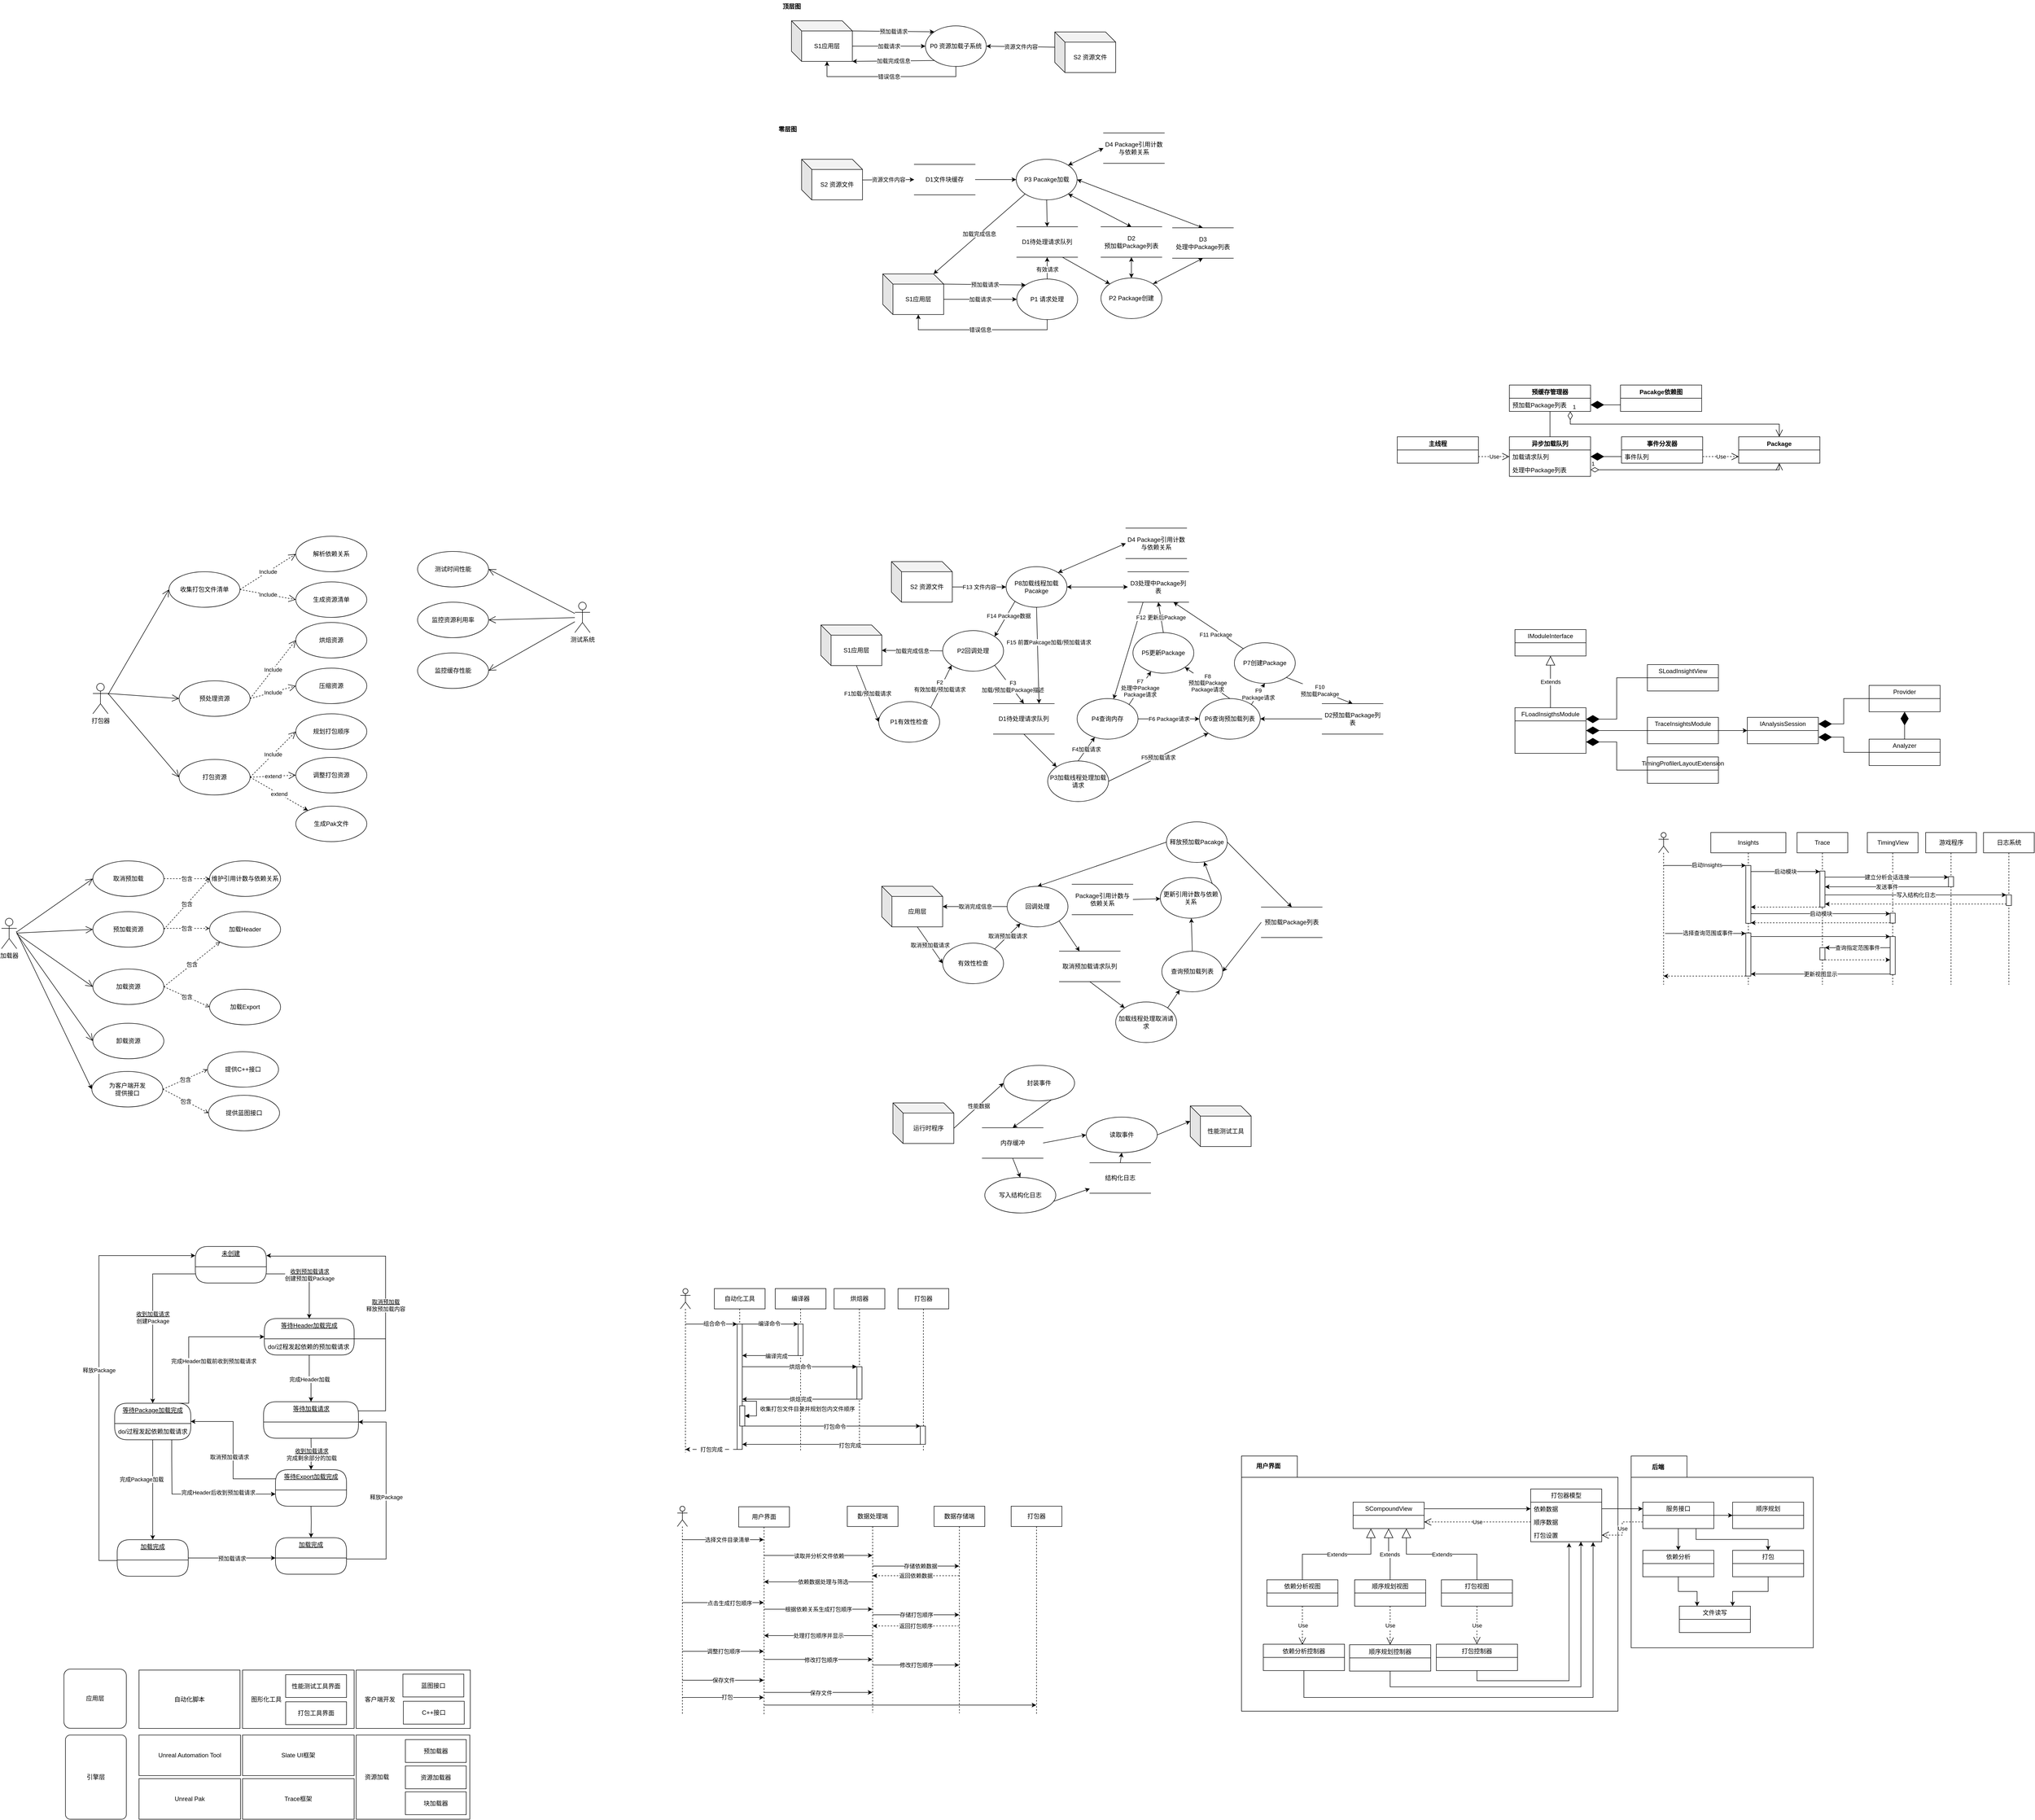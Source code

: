 <mxfile version="21.3.5" type="github">
  <diagram id="nxmhDV0lL2kCGaxVaUN5" name="第 1 页">
    <mxGraphModel dx="1434" dy="5445" grid="0" gridSize="10" guides="1" tooltips="1" connect="1" arrows="1" fold="1" page="1" pageScale="1" pageWidth="3300" pageHeight="4681" math="0" shadow="0">
      <root>
        <mxCell id="0" />
        <mxCell id="1" parent="0" />
        <mxCell id="YblH_lRjfcoAKF7387uF-6" value="图形化工具" style="rounded=1;whiteSpace=wrap;html=1;arcSize=0;align=left;verticalAlign=middle;horizontal=1;spacingTop=0;spacingLeft=15;" parent="1" vertex="1">
          <mxGeometry x="555" y="2275" width="220" height="115" as="geometry" />
        </mxCell>
        <mxCell id="-0Z50zZQt-sRkZ2VhdsI-20" value="客户端开发" style="rounded=1;whiteSpace=wrap;html=1;arcSize=0;align=left;verticalAlign=middle;horizontal=1;spacingTop=0;spacingLeft=15;" parent="1" vertex="1">
          <mxGeometry x="779" y="2275" width="225" height="115" as="geometry" />
        </mxCell>
        <mxCell id="-0Z50zZQt-sRkZ2VhdsI-18" value="资源加载" style="rounded=1;whiteSpace=wrap;html=1;arcSize=0;align=left;spacingLeft=15;" parent="1" vertex="1">
          <mxGeometry x="779.13" y="2403" width="223.87" height="166" as="geometry" />
        </mxCell>
        <mxCell id="fqN8ckmAZZ526LuIhZjZ-38" value="" style="shape=folder;fontStyle=1;spacingTop=10;tabWidth=110;tabHeight=42;tabPosition=left;html=1;whiteSpace=wrap;" parent="1" vertex="1">
          <mxGeometry x="2524" y="1853" width="742" height="503" as="geometry" />
        </mxCell>
        <mxCell id="YHhQLFPRB-d8omWdfDBI-1" value="打包器" style="shape=umlActor;verticalLabelPosition=bottom;verticalAlign=top;html=1;outlineConnect=0;" parent="1" vertex="1">
          <mxGeometry x="260" y="330" width="30" height="60" as="geometry" />
        </mxCell>
        <mxCell id="YHhQLFPRB-d8omWdfDBI-2" value="加载器" style="shape=umlActor;verticalLabelPosition=bottom;verticalAlign=top;html=1;outlineConnect=0;" parent="1" vertex="1">
          <mxGeometry x="80" y="793" width="30" height="60" as="geometry" />
        </mxCell>
        <mxCell id="YHhQLFPRB-d8omWdfDBI-3" value="测试系统" style="shape=umlActor;verticalLabelPosition=bottom;verticalAlign=top;html=1;outlineConnect=0;" parent="1" vertex="1">
          <mxGeometry x="1210" y="170" width="30" height="60" as="geometry" />
        </mxCell>
        <mxCell id="YHhQLFPRB-d8omWdfDBI-4" value="收集打包文件清单" style="ellipse;whiteSpace=wrap;html=1;" parent="1" vertex="1">
          <mxGeometry x="410" y="110" width="140" height="70" as="geometry" />
        </mxCell>
        <mxCell id="YHhQLFPRB-d8omWdfDBI-5" value="加载资源" style="ellipse;whiteSpace=wrap;html=1;" parent="1" vertex="1">
          <mxGeometry x="260" y="893" width="140" height="70" as="geometry" />
        </mxCell>
        <mxCell id="YHhQLFPRB-d8omWdfDBI-6" value="测试时间性能" style="ellipse;whiteSpace=wrap;html=1;" parent="1" vertex="1">
          <mxGeometry x="900" y="70" width="140" height="70" as="geometry" />
        </mxCell>
        <mxCell id="YHhQLFPRB-d8omWdfDBI-7" value="" style="endArrow=open;endFill=1;endSize=12;html=1;rounded=0;entryX=0;entryY=0.5;entryDx=0;entryDy=0;" parent="1" target="YHhQLFPRB-d8omWdfDBI-4" edge="1">
          <mxGeometry width="160" relative="1" as="geometry">
            <mxPoint x="290" y="352" as="sourcePoint" />
            <mxPoint x="700" y="460" as="targetPoint" />
          </mxGeometry>
        </mxCell>
        <mxCell id="YHhQLFPRB-d8omWdfDBI-8" value="" style="endArrow=open;endFill=1;endSize=12;html=1;rounded=0;entryX=1;entryY=0.5;entryDx=0;entryDy=0;" parent="1" source="YHhQLFPRB-d8omWdfDBI-3" target="YHhQLFPRB-d8omWdfDBI-6" edge="1">
          <mxGeometry width="160" relative="1" as="geometry">
            <mxPoint x="1010" y="140" as="sourcePoint" />
            <mxPoint x="780" y="60" as="targetPoint" />
          </mxGeometry>
        </mxCell>
        <mxCell id="YHhQLFPRB-d8omWdfDBI-9" value="" style="endArrow=open;endFill=1;endSize=12;html=1;rounded=0;entryX=0;entryY=0.5;entryDx=0;entryDy=0;" parent="1" source="YHhQLFPRB-d8omWdfDBI-2" target="YHhQLFPRB-d8omWdfDBI-25" edge="1">
          <mxGeometry width="160" relative="1" as="geometry">
            <mxPoint x="390" y="703" as="sourcePoint" />
            <mxPoint x="550" y="703" as="targetPoint" />
          </mxGeometry>
        </mxCell>
        <mxCell id="YHhQLFPRB-d8omWdfDBI-11" value="预处理资源" style="ellipse;whiteSpace=wrap;html=1;" parent="1" vertex="1">
          <mxGeometry x="430" y="325" width="140" height="70" as="geometry" />
        </mxCell>
        <mxCell id="XTWnuaX8MjnbUMmE8r7p-2" value="extend" style="rounded=0;orthogonalLoop=1;jettySize=auto;html=1;exitX=1;exitY=0.5;exitDx=0;exitDy=0;dashed=1;" parent="1" source="YHhQLFPRB-d8omWdfDBI-12" target="XTWnuaX8MjnbUMmE8r7p-1" edge="1">
          <mxGeometry relative="1" as="geometry" />
        </mxCell>
        <mxCell id="YHhQLFPRB-d8omWdfDBI-12" value="打包资源" style="ellipse;whiteSpace=wrap;html=1;" parent="1" vertex="1">
          <mxGeometry x="430" y="480" width="140" height="70" as="geometry" />
        </mxCell>
        <mxCell id="YHhQLFPRB-d8omWdfDBI-14" value="" style="endArrow=open;endFill=1;endSize=12;html=1;rounded=0;entryX=0;entryY=0.5;entryDx=0;entryDy=0;exitX=1;exitY=0.333;exitDx=0;exitDy=0;exitPerimeter=0;" parent="1" source="YHhQLFPRB-d8omWdfDBI-1" target="YHhQLFPRB-d8omWdfDBI-11" edge="1">
          <mxGeometry width="160" relative="1" as="geometry">
            <mxPoint x="300" y="360.806" as="sourcePoint" />
            <mxPoint x="440" y="275" as="targetPoint" />
          </mxGeometry>
        </mxCell>
        <mxCell id="YHhQLFPRB-d8omWdfDBI-15" value="" style="endArrow=open;endFill=1;endSize=12;html=1;rounded=0;entryX=0;entryY=0.5;entryDx=0;entryDy=0;exitX=1;exitY=0.333;exitDx=0;exitDy=0;exitPerimeter=0;" parent="1" source="YHhQLFPRB-d8omWdfDBI-1" target="YHhQLFPRB-d8omWdfDBI-12" edge="1">
          <mxGeometry width="160" relative="1" as="geometry">
            <mxPoint x="300" y="360" as="sourcePoint" />
            <mxPoint x="440" y="370" as="targetPoint" />
          </mxGeometry>
        </mxCell>
        <mxCell id="YHhQLFPRB-d8omWdfDBI-16" value="烘焙资源" style="ellipse;whiteSpace=wrap;html=1;" parent="1" vertex="1">
          <mxGeometry x="660" y="210" width="140" height="70" as="geometry" />
        </mxCell>
        <mxCell id="YHhQLFPRB-d8omWdfDBI-17" value="压缩资源" style="ellipse;whiteSpace=wrap;html=1;" parent="1" vertex="1">
          <mxGeometry x="660" y="300" width="140" height="70" as="geometry" />
        </mxCell>
        <mxCell id="YHhQLFPRB-d8omWdfDBI-20" value="Include" style="endArrow=open;endSize=12;dashed=1;html=1;rounded=0;exitX=1;exitY=0.5;exitDx=0;exitDy=0;entryX=0;entryY=0.5;entryDx=0;entryDy=0;" parent="1" source="YHhQLFPRB-d8omWdfDBI-11" target="YHhQLFPRB-d8omWdfDBI-16" edge="1">
          <mxGeometry width="160" relative="1" as="geometry">
            <mxPoint x="540" y="460" as="sourcePoint" />
            <mxPoint x="700" y="460" as="targetPoint" />
          </mxGeometry>
        </mxCell>
        <mxCell id="YHhQLFPRB-d8omWdfDBI-21" value="Include" style="endArrow=open;endSize=12;dashed=1;html=1;rounded=0;exitX=1;exitY=0.5;exitDx=0;exitDy=0;entryX=0;entryY=0.5;entryDx=0;entryDy=0;" parent="1" source="YHhQLFPRB-d8omWdfDBI-11" target="YHhQLFPRB-d8omWdfDBI-17" edge="1">
          <mxGeometry width="160" relative="1" as="geometry">
            <mxPoint x="580" y="370" as="sourcePoint" />
            <mxPoint x="650" y="225" as="targetPoint" />
          </mxGeometry>
        </mxCell>
        <mxCell id="YHhQLFPRB-d8omWdfDBI-24" value="卸载资源" style="ellipse;whiteSpace=wrap;html=1;" parent="1" vertex="1">
          <mxGeometry x="260" y="1000" width="140" height="70" as="geometry" />
        </mxCell>
        <mxCell id="YHhQLFPRB-d8omWdfDBI-25" value="预加载资源" style="ellipse;whiteSpace=wrap;html=1;" parent="1" vertex="1">
          <mxGeometry x="260" y="780" width="140" height="70" as="geometry" />
        </mxCell>
        <mxCell id="YHhQLFPRB-d8omWdfDBI-26" value="" style="endArrow=open;endFill=1;endSize=12;html=1;rounded=0;entryX=0;entryY=0.5;entryDx=0;entryDy=0;" parent="1" target="YHhQLFPRB-d8omWdfDBI-24" edge="1">
          <mxGeometry width="160" relative="1" as="geometry">
            <mxPoint x="110" y="823" as="sourcePoint" />
            <mxPoint x="271.994" y="826.293" as="targetPoint" />
          </mxGeometry>
        </mxCell>
        <mxCell id="YHhQLFPRB-d8omWdfDBI-27" value="" style="endArrow=open;endFill=1;endSize=12;html=1;rounded=0;entryX=0;entryY=0.5;entryDx=0;entryDy=0;" parent="1" target="YHhQLFPRB-d8omWdfDBI-5" edge="1">
          <mxGeometry width="160" relative="1" as="geometry">
            <mxPoint x="110" y="823" as="sourcePoint" />
            <mxPoint x="260" y="993" as="targetPoint" />
          </mxGeometry>
        </mxCell>
        <mxCell id="YHhQLFPRB-d8omWdfDBI-28" value="监控资源利用率" style="ellipse;whiteSpace=wrap;html=1;" parent="1" vertex="1">
          <mxGeometry x="900" y="170" width="140" height="70" as="geometry" />
        </mxCell>
        <mxCell id="YHhQLFPRB-d8omWdfDBI-29" value="" style="endArrow=open;endFill=1;endSize=12;html=1;rounded=0;entryX=1;entryY=0.5;entryDx=0;entryDy=0;" parent="1" source="YHhQLFPRB-d8omWdfDBI-3" target="YHhQLFPRB-d8omWdfDBI-28" edge="1">
          <mxGeometry width="160" relative="1" as="geometry">
            <mxPoint x="1010" y="140" as="sourcePoint" />
            <mxPoint x="780" y="60" as="targetPoint" />
          </mxGeometry>
        </mxCell>
        <mxCell id="YHhQLFPRB-d8omWdfDBI-30" value="" style="endArrow=open;endFill=1;endSize=12;html=1;rounded=0;entryX=1;entryY=0.5;entryDx=0;entryDy=0;" parent="1" source="YHhQLFPRB-d8omWdfDBI-3" target="YHhQLFPRB-d8omWdfDBI-31" edge="1">
          <mxGeometry width="160" relative="1" as="geometry">
            <mxPoint x="1160" y="127" as="sourcePoint" />
            <mxPoint x="1030" y="290" as="targetPoint" />
          </mxGeometry>
        </mxCell>
        <mxCell id="YHhQLFPRB-d8omWdfDBI-31" value="监控缓存性能" style="ellipse;whiteSpace=wrap;html=1;" parent="1" vertex="1">
          <mxGeometry x="900" y="270" width="140" height="70" as="geometry" />
        </mxCell>
        <mxCell id="MK2Ia5hPxLcxK8BkZ3UK-3" value="包含" style="endArrow=open;html=1;rounded=0;dashed=1;endFill=0;" parent="1" edge="1">
          <mxGeometry width="50" height="50" relative="1" as="geometry">
            <mxPoint x="400" y="813" as="sourcePoint" />
            <mxPoint x="490" y="813" as="targetPoint" />
            <mxPoint as="offset" />
          </mxGeometry>
        </mxCell>
        <mxCell id="MK2Ia5hPxLcxK8BkZ3UK-4" value="加载Header" style="ellipse;whiteSpace=wrap;html=1;" parent="1" vertex="1">
          <mxGeometry x="490" y="780" width="140" height="70" as="geometry" />
        </mxCell>
        <mxCell id="MK2Ia5hPxLcxK8BkZ3UK-5" value="包含" style="endArrow=open;html=1;rounded=0;dashed=1;endFill=0;exitX=1;exitY=0.5;exitDx=0;exitDy=0;entryX=0;entryY=1;entryDx=0;entryDy=0;" parent="1" source="YHhQLFPRB-d8omWdfDBI-5" target="MK2Ia5hPxLcxK8BkZ3UK-4" edge="1">
          <mxGeometry width="50" height="50" relative="1" as="geometry">
            <mxPoint x="410" y="823" as="sourcePoint" />
            <mxPoint x="500" y="823" as="targetPoint" />
          </mxGeometry>
        </mxCell>
        <mxCell id="MK2Ia5hPxLcxK8BkZ3UK-6" value="加载Export" style="ellipse;whiteSpace=wrap;html=1;" parent="1" vertex="1">
          <mxGeometry x="490" y="933" width="140" height="70" as="geometry" />
        </mxCell>
        <mxCell id="MK2Ia5hPxLcxK8BkZ3UK-7" value="包含" style="endArrow=open;html=1;rounded=0;dashed=1;endFill=0;exitX=1;exitY=0.5;exitDx=0;exitDy=0;entryX=0;entryY=0.5;entryDx=0;entryDy=0;" parent="1" source="YHhQLFPRB-d8omWdfDBI-5" target="MK2Ia5hPxLcxK8BkZ3UK-6" edge="1">
          <mxGeometry width="50" height="50" relative="1" as="geometry">
            <mxPoint x="410" y="978" as="sourcePoint" />
            <mxPoint x="521" y="850" as="targetPoint" />
          </mxGeometry>
        </mxCell>
        <mxCell id="MK2Ia5hPxLcxK8BkZ3UK-8" value="包含" style="endArrow=open;html=1;rounded=0;dashed=1;endFill=0;exitX=1;exitY=0.5;exitDx=0;exitDy=0;entryX=0;entryY=0.5;entryDx=0;entryDy=0;" parent="1" source="YHhQLFPRB-d8omWdfDBI-25" target="MK2Ia5hPxLcxK8BkZ3UK-9" edge="1">
          <mxGeometry width="50" height="50" relative="1" as="geometry">
            <mxPoint x="430" y="720" as="sourcePoint" />
            <mxPoint x="510" y="710" as="targetPoint" />
            <mxPoint as="offset" />
          </mxGeometry>
        </mxCell>
        <mxCell id="MK2Ia5hPxLcxK8BkZ3UK-9" value="维护引用计数与依赖关系" style="ellipse;whiteSpace=wrap;html=1;" parent="1" vertex="1">
          <mxGeometry x="490" y="680" width="140" height="70" as="geometry" />
        </mxCell>
        <mxCell id="MK2Ia5hPxLcxK8BkZ3UK-10" value="取消预加载" style="ellipse;whiteSpace=wrap;html=1;" parent="1" vertex="1">
          <mxGeometry x="260" y="680" width="140" height="70" as="geometry" />
        </mxCell>
        <mxCell id="MK2Ia5hPxLcxK8BkZ3UK-11" value="包含" style="endArrow=open;html=1;rounded=0;dashed=1;endFill=0;exitX=1;exitY=0.5;exitDx=0;exitDy=0;entryX=0;entryY=0.5;entryDx=0;entryDy=0;" parent="1" source="MK2Ia5hPxLcxK8BkZ3UK-10" target="MK2Ia5hPxLcxK8BkZ3UK-9" edge="1">
          <mxGeometry width="50" height="50" relative="1" as="geometry">
            <mxPoint x="410" y="825" as="sourcePoint" />
            <mxPoint x="500" y="725" as="targetPoint" />
            <mxPoint as="offset" />
          </mxGeometry>
        </mxCell>
        <mxCell id="MK2Ia5hPxLcxK8BkZ3UK-12" value="" style="endArrow=open;endFill=1;endSize=12;html=1;rounded=0;entryX=0;entryY=0.5;entryDx=0;entryDy=0;" parent="1" target="MK2Ia5hPxLcxK8BkZ3UK-10" edge="1">
          <mxGeometry width="160" relative="1" as="geometry">
            <mxPoint x="110" y="820" as="sourcePoint" />
            <mxPoint x="270" y="825" as="targetPoint" />
          </mxGeometry>
        </mxCell>
        <mxCell id="MK2Ia5hPxLcxK8BkZ3UK-13" value="Include" style="endArrow=open;endSize=12;dashed=1;html=1;rounded=0;exitX=1;exitY=0.5;exitDx=0;exitDy=0;entryX=0;entryY=0.5;entryDx=0;entryDy=0;" parent="1" source="YHhQLFPRB-d8omWdfDBI-4" target="MK2Ia5hPxLcxK8BkZ3UK-14" edge="1">
          <mxGeometry width="160" relative="1" as="geometry">
            <mxPoint x="590" y="215" as="sourcePoint" />
            <mxPoint x="670" y="110" as="targetPoint" />
          </mxGeometry>
        </mxCell>
        <mxCell id="MK2Ia5hPxLcxK8BkZ3UK-14" value="解析依赖关系" style="ellipse;whiteSpace=wrap;html=1;" parent="1" vertex="1">
          <mxGeometry x="660" y="40" width="140" height="70" as="geometry" />
        </mxCell>
        <mxCell id="MK2Ia5hPxLcxK8BkZ3UK-15" value="生成资源清单" style="ellipse;whiteSpace=wrap;html=1;" parent="1" vertex="1">
          <mxGeometry x="660" y="130" width="140" height="70" as="geometry" />
        </mxCell>
        <mxCell id="MK2Ia5hPxLcxK8BkZ3UK-16" value="Include" style="endArrow=open;endSize=12;dashed=1;html=1;rounded=0;exitX=1;exitY=0.5;exitDx=0;exitDy=0;entryX=0;entryY=0.5;entryDx=0;entryDy=0;" parent="1" source="YHhQLFPRB-d8omWdfDBI-4" target="MK2Ia5hPxLcxK8BkZ3UK-15" edge="1">
          <mxGeometry width="160" relative="1" as="geometry">
            <mxPoint x="560" y="155" as="sourcePoint" />
            <mxPoint x="670" y="115" as="targetPoint" />
            <mxPoint as="offset" />
          </mxGeometry>
        </mxCell>
        <mxCell id="MK2Ia5hPxLcxK8BkZ3UK-21" value="规划打包顺序" style="ellipse;whiteSpace=wrap;html=1;" parent="1" vertex="1">
          <mxGeometry x="660" y="390" width="140" height="70" as="geometry" />
        </mxCell>
        <mxCell id="MK2Ia5hPxLcxK8BkZ3UK-22" value="Include" style="endArrow=open;endSize=12;dashed=1;html=1;rounded=0;exitX=1;exitY=0.5;exitDx=0;exitDy=0;entryX=0;entryY=0.5;entryDx=0;entryDy=0;" parent="1" source="YHhQLFPRB-d8omWdfDBI-12" target="MK2Ia5hPxLcxK8BkZ3UK-21" edge="1">
          <mxGeometry width="160" relative="1" as="geometry">
            <mxPoint x="600" y="500" as="sourcePoint" />
            <mxPoint x="680" y="365" as="targetPoint" />
          </mxGeometry>
        </mxCell>
        <mxCell id="MK2Ia5hPxLcxK8BkZ3UK-25" value="调整打包资源" style="ellipse;whiteSpace=wrap;html=1;" parent="1" vertex="1">
          <mxGeometry x="660" y="476" width="140" height="70" as="geometry" />
        </mxCell>
        <mxCell id="MK2Ia5hPxLcxK8BkZ3UK-26" value="extend" style="endArrow=open;endSize=12;dashed=1;html=1;rounded=0;exitX=1;exitY=0.5;exitDx=0;exitDy=0;entryX=0;entryY=0.5;entryDx=0;entryDy=0;" parent="1" source="YHhQLFPRB-d8omWdfDBI-12" target="MK2Ia5hPxLcxK8BkZ3UK-25" edge="1">
          <mxGeometry width="160" relative="1" as="geometry">
            <mxPoint x="580" y="550" as="sourcePoint" />
            <mxPoint x="660" y="415" as="targetPoint" />
          </mxGeometry>
        </mxCell>
        <mxCell id="poz9PI-lkl7GwEYPIu7D-9" value="F1加载/预加载请求" style="rounded=0;orthogonalLoop=1;jettySize=auto;html=1;exitX=0;exitY=0;exitDx=70;exitDy=80;exitPerimeter=0;entryX=0;entryY=0.5;entryDx=0;entryDy=0;" parent="1" source="MK2Ia5hPxLcxK8BkZ3UK-27" target="MK2Ia5hPxLcxK8BkZ3UK-31" edge="1">
          <mxGeometry relative="1" as="geometry" />
        </mxCell>
        <mxCell id="MK2Ia5hPxLcxK8BkZ3UK-27" value="S1应用层" style="shape=cube;whiteSpace=wrap;html=1;boundedLbl=1;backgroundOutline=1;darkOpacity=0.05;darkOpacity2=0.1;" parent="1" vertex="1">
          <mxGeometry x="1695" y="215" width="120" height="80" as="geometry" />
        </mxCell>
        <mxCell id="poz9PI-lkl7GwEYPIu7D-10" value="F2&lt;br&gt;有效加载/预加载请求" style="rounded=0;orthogonalLoop=1;jettySize=auto;html=1;exitX=1;exitY=0;exitDx=0;exitDy=0;entryX=0;entryY=1;entryDx=0;entryDy=0;" parent="1" source="MK2Ia5hPxLcxK8BkZ3UK-31" target="MK2Ia5hPxLcxK8BkZ3UK-36" edge="1">
          <mxGeometry x="-0.012" y="3" relative="1" as="geometry">
            <mxPoint as="offset" />
          </mxGeometry>
        </mxCell>
        <mxCell id="MK2Ia5hPxLcxK8BkZ3UK-31" value="P1有效性检查" style="ellipse;whiteSpace=wrap;html=1;" parent="1" vertex="1">
          <mxGeometry x="1809" y="366" width="120" height="80" as="geometry" />
        </mxCell>
        <mxCell id="MK2Ia5hPxLcxK8BkZ3UK-38" value="加载完成信息" style="rounded=0;orthogonalLoop=1;jettySize=auto;html=1;exitX=0;exitY=0.5;exitDx=0;exitDy=0;entryX=0;entryY=0;entryDx=120;entryDy=50;entryPerimeter=0;" parent="1" source="MK2Ia5hPxLcxK8BkZ3UK-36" target="MK2Ia5hPxLcxK8BkZ3UK-27" edge="1">
          <mxGeometry relative="1" as="geometry" />
        </mxCell>
        <mxCell id="MK2Ia5hPxLcxK8BkZ3UK-47" value="F3&lt;br&gt;加载/预加载Package描述" style="rounded=0;orthogonalLoop=1;jettySize=auto;html=1;exitX=1;exitY=1;exitDx=0;exitDy=0;entryX=0.5;entryY=0;entryDx=0;entryDy=0;" parent="1" source="MK2Ia5hPxLcxK8BkZ3UK-36" target="MK2Ia5hPxLcxK8BkZ3UK-46" edge="1">
          <mxGeometry x="0.151" y="3" relative="1" as="geometry">
            <mxPoint as="offset" />
          </mxGeometry>
        </mxCell>
        <mxCell id="MK2Ia5hPxLcxK8BkZ3UK-36" value="P2回调处理" style="ellipse;whiteSpace=wrap;html=1;" parent="1" vertex="1">
          <mxGeometry x="1935" y="226" width="120" height="80" as="geometry" />
        </mxCell>
        <mxCell id="MK2Ia5hPxLcxK8BkZ3UK-48" style="rounded=0;orthogonalLoop=1;jettySize=auto;html=1;exitX=0;exitY=1;exitDx=0;exitDy=0;entryX=1;entryY=0;entryDx=0;entryDy=0;" parent="1" source="MK2Ia5hPxLcxK8BkZ3UK-41" target="MK2Ia5hPxLcxK8BkZ3UK-36" edge="1">
          <mxGeometry relative="1" as="geometry" />
        </mxCell>
        <mxCell id="MK2Ia5hPxLcxK8BkZ3UK-49" value="F14 Package数据" style="edgeLabel;html=1;align=center;verticalAlign=middle;resizable=0;points=[];" parent="MK2Ia5hPxLcxK8BkZ3UK-48" vertex="1" connectable="0">
          <mxGeometry x="-0.219" y="3" relative="1" as="geometry">
            <mxPoint as="offset" />
          </mxGeometry>
        </mxCell>
        <mxCell id="poz9PI-lkl7GwEYPIu7D-12" value="F15 前置Pakcage加载/预加载请求" style="rounded=0;orthogonalLoop=1;jettySize=auto;html=1;exitX=0.5;exitY=1;exitDx=0;exitDy=0;entryX=0.75;entryY=0;entryDx=0;entryDy=0;" parent="1" source="MK2Ia5hPxLcxK8BkZ3UK-41" target="MK2Ia5hPxLcxK8BkZ3UK-46" edge="1">
          <mxGeometry x="-0.268" y="22" relative="1" as="geometry">
            <mxPoint as="offset" />
          </mxGeometry>
        </mxCell>
        <mxCell id="poz9PI-lkl7GwEYPIu7D-18" style="rounded=0;orthogonalLoop=1;jettySize=auto;html=1;exitX=1;exitY=0;exitDx=0;exitDy=0;entryX=0;entryY=0.5;entryDx=0;entryDy=0;startArrow=classic;startFill=1;" parent="1" source="MK2Ia5hPxLcxK8BkZ3UK-41" target="poz9PI-lkl7GwEYPIu7D-17" edge="1">
          <mxGeometry relative="1" as="geometry" />
        </mxCell>
        <mxCell id="MK2Ia5hPxLcxK8BkZ3UK-41" value="P8加载线程加载Pacakge" style="ellipse;whiteSpace=wrap;html=1;" parent="1" vertex="1">
          <mxGeometry x="2060" y="100" width="120" height="80" as="geometry" />
        </mxCell>
        <mxCell id="MK2Ia5hPxLcxK8BkZ3UK-54" style="rounded=0;orthogonalLoop=1;jettySize=auto;html=1;exitX=0.5;exitY=1;exitDx=0;exitDy=0;entryX=0;entryY=0;entryDx=0;entryDy=0;" parent="1" source="MK2Ia5hPxLcxK8BkZ3UK-46" target="MK2Ia5hPxLcxK8BkZ3UK-53" edge="1">
          <mxGeometry relative="1" as="geometry" />
        </mxCell>
        <mxCell id="MK2Ia5hPxLcxK8BkZ3UK-46" value="D1待处理请求队列" style="shape=partialRectangle;whiteSpace=wrap;html=1;left=0;right=0;fillColor=none;" parent="1" vertex="1">
          <mxGeometry x="2035" y="370" width="120" height="60" as="geometry" />
        </mxCell>
        <mxCell id="MK2Ia5hPxLcxK8BkZ3UK-56" value="F4加载请求" style="rounded=0;orthogonalLoop=1;jettySize=auto;html=1;exitX=0.5;exitY=0;exitDx=0;exitDy=0;" parent="1" source="MK2Ia5hPxLcxK8BkZ3UK-53" target="MK2Ia5hPxLcxK8BkZ3UK-55" edge="1">
          <mxGeometry relative="1" as="geometry" />
        </mxCell>
        <mxCell id="poz9PI-lkl7GwEYPIu7D-11" value="F5预加载请求" style="rounded=0;orthogonalLoop=1;jettySize=auto;html=1;exitX=1;exitY=0.5;exitDx=0;exitDy=0;entryX=0;entryY=1;entryDx=0;entryDy=0;" parent="1" source="MK2Ia5hPxLcxK8BkZ3UK-53" target="MK2Ia5hPxLcxK8BkZ3UK-67" edge="1">
          <mxGeometry relative="1" as="geometry" />
        </mxCell>
        <mxCell id="MK2Ia5hPxLcxK8BkZ3UK-53" value="P3加载线程处理加载请求" style="ellipse;whiteSpace=wrap;html=1;" parent="1" vertex="1">
          <mxGeometry x="2142" y="483" width="120" height="80" as="geometry" />
        </mxCell>
        <mxCell id="MK2Ia5hPxLcxK8BkZ3UK-61" value="F7&lt;br&gt;处理中Package&lt;br&gt;Package请求" style="rounded=0;orthogonalLoop=1;jettySize=auto;html=1;exitX=1;exitY=0;exitDx=0;exitDy=0;" parent="1" source="MK2Ia5hPxLcxK8BkZ3UK-55" target="MK2Ia5hPxLcxK8BkZ3UK-60" edge="1">
          <mxGeometry relative="1" as="geometry" />
        </mxCell>
        <mxCell id="MK2Ia5hPxLcxK8BkZ3UK-64" value="F9&lt;br&gt;Package请求" style="rounded=0;orthogonalLoop=1;jettySize=auto;html=1;exitX=1;exitY=0;exitDx=0;exitDy=0;entryX=0.5;entryY=1;entryDx=0;entryDy=0;" parent="1" source="MK2Ia5hPxLcxK8BkZ3UK-67" target="MK2Ia5hPxLcxK8BkZ3UK-63" edge="1">
          <mxGeometry relative="1" as="geometry" />
        </mxCell>
        <mxCell id="MK2Ia5hPxLcxK8BkZ3UK-68" value="F6 Package请求" style="rounded=0;orthogonalLoop=1;jettySize=auto;html=1;exitX=1;exitY=0.5;exitDx=0;exitDy=0;" parent="1" source="MK2Ia5hPxLcxK8BkZ3UK-55" target="MK2Ia5hPxLcxK8BkZ3UK-67" edge="1">
          <mxGeometry relative="1" as="geometry" />
        </mxCell>
        <mxCell id="MK2Ia5hPxLcxK8BkZ3UK-55" value="P4查询内存" style="ellipse;whiteSpace=wrap;html=1;" parent="1" vertex="1">
          <mxGeometry x="2200" y="360" width="120" height="80" as="geometry" />
        </mxCell>
        <mxCell id="MK2Ia5hPxLcxK8BkZ3UK-59" style="rounded=0;orthogonalLoop=1;jettySize=auto;html=1;exitX=0.25;exitY=1;exitDx=0;exitDy=0;" parent="1" source="MK2Ia5hPxLcxK8BkZ3UK-57" target="MK2Ia5hPxLcxK8BkZ3UK-55" edge="1">
          <mxGeometry relative="1" as="geometry" />
        </mxCell>
        <mxCell id="MK2Ia5hPxLcxK8BkZ3UK-74" style="edgeStyle=orthogonalEdgeStyle;rounded=0;orthogonalLoop=1;jettySize=auto;html=1;exitX=0;exitY=0.5;exitDx=0;exitDy=0;entryX=1;entryY=0.5;entryDx=0;entryDy=0;startArrow=classic;startFill=1;" parent="1" source="MK2Ia5hPxLcxK8BkZ3UK-57" target="MK2Ia5hPxLcxK8BkZ3UK-41" edge="1">
          <mxGeometry relative="1" as="geometry" />
        </mxCell>
        <mxCell id="MK2Ia5hPxLcxK8BkZ3UK-57" value="D3处理中Package列表" style="shape=partialRectangle;whiteSpace=wrap;html=1;left=0;right=0;fillColor=none;" parent="1" vertex="1">
          <mxGeometry x="2300" y="110" width="120" height="60" as="geometry" />
        </mxCell>
        <mxCell id="MK2Ia5hPxLcxK8BkZ3UK-62" value="F12 更新后Package" style="rounded=0;orthogonalLoop=1;jettySize=auto;html=1;exitX=0.5;exitY=0;exitDx=0;exitDy=0;entryX=0.5;entryY=1;entryDx=0;entryDy=0;" parent="1" source="MK2Ia5hPxLcxK8BkZ3UK-60" target="MK2Ia5hPxLcxK8BkZ3UK-57" edge="1">
          <mxGeometry relative="1" as="geometry" />
        </mxCell>
        <mxCell id="MK2Ia5hPxLcxK8BkZ3UK-60" value="P5更新Package" style="ellipse;whiteSpace=wrap;html=1;" parent="1" vertex="1">
          <mxGeometry x="2310" y="230" width="120" height="80" as="geometry" />
        </mxCell>
        <mxCell id="MK2Ia5hPxLcxK8BkZ3UK-65" value="F11 Package" style="rounded=0;orthogonalLoop=1;jettySize=auto;html=1;exitX=0;exitY=0;exitDx=0;exitDy=0;entryX=0.75;entryY=1;entryDx=0;entryDy=0;" parent="1" source="MK2Ia5hPxLcxK8BkZ3UK-63" target="MK2Ia5hPxLcxK8BkZ3UK-57" edge="1">
          <mxGeometry x="-0.27" y="7" relative="1" as="geometry">
            <mxPoint as="offset" />
          </mxGeometry>
        </mxCell>
        <mxCell id="YblH_lRjfcoAKF7387uF-26" value="F10&lt;br&gt;预加载Pacakge" style="rounded=0;orthogonalLoop=1;jettySize=auto;html=1;exitX=1;exitY=1;exitDx=0;exitDy=0;entryX=0.5;entryY=0;entryDx=0;entryDy=0;" parent="1" source="MK2Ia5hPxLcxK8BkZ3UK-63" target="MK2Ia5hPxLcxK8BkZ3UK-66" edge="1">
          <mxGeometry relative="1" as="geometry" />
        </mxCell>
        <mxCell id="MK2Ia5hPxLcxK8BkZ3UK-63" value="P7创建Package" style="ellipse;whiteSpace=wrap;html=1;" parent="1" vertex="1">
          <mxGeometry x="2510" y="250" width="120" height="80" as="geometry" />
        </mxCell>
        <mxCell id="MK2Ia5hPxLcxK8BkZ3UK-70" style="rounded=0;orthogonalLoop=1;jettySize=auto;html=1;exitX=0;exitY=0.5;exitDx=0;exitDy=0;entryX=1;entryY=0.5;entryDx=0;entryDy=0;" parent="1" source="MK2Ia5hPxLcxK8BkZ3UK-66" target="MK2Ia5hPxLcxK8BkZ3UK-67" edge="1">
          <mxGeometry relative="1" as="geometry" />
        </mxCell>
        <mxCell id="MK2Ia5hPxLcxK8BkZ3UK-66" value="D2预加载Package列表" style="shape=partialRectangle;whiteSpace=wrap;html=1;left=0;right=0;fillColor=none;" parent="1" vertex="1">
          <mxGeometry x="2683" y="370" width="120" height="60" as="geometry" />
        </mxCell>
        <mxCell id="MK2Ia5hPxLcxK8BkZ3UK-71" value="F8&lt;br&gt;预加载Package&lt;br&gt;Package请求" style="rounded=0;orthogonalLoop=1;jettySize=auto;html=1;exitX=0.5;exitY=0;exitDx=0;exitDy=0;entryX=1;entryY=1;entryDx=0;entryDy=0;" parent="1" source="MK2Ia5hPxLcxK8BkZ3UK-67" target="MK2Ia5hPxLcxK8BkZ3UK-60" edge="1">
          <mxGeometry relative="1" as="geometry" />
        </mxCell>
        <mxCell id="MK2Ia5hPxLcxK8BkZ3UK-67" value="P6查询预加载列表" style="ellipse;whiteSpace=wrap;html=1;" parent="1" vertex="1">
          <mxGeometry x="2441" y="360" width="120" height="80" as="geometry" />
        </mxCell>
        <mxCell id="MK2Ia5hPxLcxK8BkZ3UK-76" value="F13 文件内容" style="rounded=0;orthogonalLoop=1;jettySize=auto;html=1;exitX=0;exitY=0;exitDx=120;exitDy=50;entryX=0;entryY=0.5;entryDx=0;entryDy=0;exitPerimeter=0;" parent="1" source="YblH_lRjfcoAKF7387uF-25" target="MK2Ia5hPxLcxK8BkZ3UK-41" edge="1">
          <mxGeometry relative="1" as="geometry">
            <mxPoint x="1950" y="140" as="sourcePoint" />
            <mxPoint as="offset" />
          </mxGeometry>
        </mxCell>
        <mxCell id="poz9PI-lkl7GwEYPIu7D-19" value="取消预加载请求" style="rounded=0;orthogonalLoop=1;jettySize=auto;html=1;exitX=0;exitY=0;exitDx=70;exitDy=80;exitPerimeter=0;entryX=0;entryY=0.5;entryDx=0;entryDy=0;" parent="1" source="poz9PI-lkl7GwEYPIu7D-13" target="poz9PI-lkl7GwEYPIu7D-14" edge="1">
          <mxGeometry relative="1" as="geometry" />
        </mxCell>
        <mxCell id="poz9PI-lkl7GwEYPIu7D-13" value="应用层" style="shape=cube;whiteSpace=wrap;html=1;boundedLbl=1;backgroundOutline=1;darkOpacity=0.05;darkOpacity2=0.1;" parent="1" vertex="1">
          <mxGeometry x="1815" y="730" width="120" height="80" as="geometry" />
        </mxCell>
        <mxCell id="poz9PI-lkl7GwEYPIu7D-21" value="取消预加载请求" style="rounded=0;orthogonalLoop=1;jettySize=auto;html=1;exitX=1;exitY=0;exitDx=0;exitDy=0;" parent="1" source="poz9PI-lkl7GwEYPIu7D-14" target="poz9PI-lkl7GwEYPIu7D-20" edge="1">
          <mxGeometry relative="1" as="geometry" />
        </mxCell>
        <mxCell id="poz9PI-lkl7GwEYPIu7D-14" value="有效性检查" style="ellipse;whiteSpace=wrap;html=1;" parent="1" vertex="1">
          <mxGeometry x="1935" y="842" width="120" height="80" as="geometry" />
        </mxCell>
        <mxCell id="poz9PI-lkl7GwEYPIu7D-17" value="D4 Package引用计数与依赖关系" style="shape=partialRectangle;whiteSpace=wrap;html=1;left=0;right=0;fillColor=none;" parent="1" vertex="1">
          <mxGeometry x="2296" y="24" width="120" height="60" as="geometry" />
        </mxCell>
        <mxCell id="poz9PI-lkl7GwEYPIu7D-22" value="取消完成信息" style="rounded=0;orthogonalLoop=1;jettySize=auto;html=1;exitX=0;exitY=0.5;exitDx=0;exitDy=0;" parent="1" source="poz9PI-lkl7GwEYPIu7D-20" target="poz9PI-lkl7GwEYPIu7D-13" edge="1">
          <mxGeometry relative="1" as="geometry" />
        </mxCell>
        <mxCell id="poz9PI-lkl7GwEYPIu7D-26" style="rounded=0;orthogonalLoop=1;jettySize=auto;html=1;exitX=1;exitY=1;exitDx=0;exitDy=0;" parent="1" source="poz9PI-lkl7GwEYPIu7D-20" target="poz9PI-lkl7GwEYPIu7D-25" edge="1">
          <mxGeometry relative="1" as="geometry" />
        </mxCell>
        <mxCell id="poz9PI-lkl7GwEYPIu7D-20" value="回调处理" style="ellipse;whiteSpace=wrap;html=1;" parent="1" vertex="1">
          <mxGeometry x="2062" y="730" width="120" height="80" as="geometry" />
        </mxCell>
        <mxCell id="poz9PI-lkl7GwEYPIu7D-28" style="rounded=0;orthogonalLoop=1;jettySize=auto;html=1;exitX=0.5;exitY=1;exitDx=0;exitDy=0;entryX=0;entryY=0;entryDx=0;entryDy=0;" parent="1" source="poz9PI-lkl7GwEYPIu7D-25" target="poz9PI-lkl7GwEYPIu7D-27" edge="1">
          <mxGeometry relative="1" as="geometry" />
        </mxCell>
        <mxCell id="poz9PI-lkl7GwEYPIu7D-25" value="取消预加载请求队列" style="shape=partialRectangle;whiteSpace=wrap;html=1;left=0;right=0;fillColor=none;" parent="1" vertex="1">
          <mxGeometry x="2165" y="858" width="120" height="60" as="geometry" />
        </mxCell>
        <mxCell id="poz9PI-lkl7GwEYPIu7D-30" style="rounded=0;orthogonalLoop=1;jettySize=auto;html=1;exitX=1;exitY=0;exitDx=0;exitDy=0;" parent="1" source="poz9PI-lkl7GwEYPIu7D-27" target="poz9PI-lkl7GwEYPIu7D-29" edge="1">
          <mxGeometry relative="1" as="geometry" />
        </mxCell>
        <mxCell id="poz9PI-lkl7GwEYPIu7D-27" value="加载线程处理取消请求" style="ellipse;whiteSpace=wrap;html=1;" parent="1" vertex="1">
          <mxGeometry x="2276" y="958" width="120" height="80" as="geometry" />
        </mxCell>
        <mxCell id="poz9PI-lkl7GwEYPIu7D-37" style="rounded=0;orthogonalLoop=1;jettySize=auto;html=1;exitX=0.5;exitY=0;exitDx=0;exitDy=0;" parent="1" source="poz9PI-lkl7GwEYPIu7D-29" target="poz9PI-lkl7GwEYPIu7D-36" edge="1">
          <mxGeometry relative="1" as="geometry" />
        </mxCell>
        <mxCell id="poz9PI-lkl7GwEYPIu7D-29" value="查询预加载列表" style="ellipse;whiteSpace=wrap;html=1;" parent="1" vertex="1">
          <mxGeometry x="2367" y="858" width="120" height="80" as="geometry" />
        </mxCell>
        <mxCell id="poz9PI-lkl7GwEYPIu7D-35" style="rounded=0;orthogonalLoop=1;jettySize=auto;html=1;exitX=0;exitY=0.5;exitDx=0;exitDy=0;entryX=1;entryY=0.5;entryDx=0;entryDy=0;" parent="1" source="poz9PI-lkl7GwEYPIu7D-33" target="poz9PI-lkl7GwEYPIu7D-29" edge="1">
          <mxGeometry relative="1" as="geometry" />
        </mxCell>
        <mxCell id="poz9PI-lkl7GwEYPIu7D-33" value="预加载Package列表" style="shape=partialRectangle;whiteSpace=wrap;html=1;left=0;right=0;fillColor=none;" parent="1" vertex="1">
          <mxGeometry x="2563" y="771" width="120" height="60" as="geometry" />
        </mxCell>
        <mxCell id="poz9PI-lkl7GwEYPIu7D-41" style="rounded=0;orthogonalLoop=1;jettySize=auto;html=1;exitX=1;exitY=0;exitDx=0;exitDy=0;" parent="1" source="poz9PI-lkl7GwEYPIu7D-36" target="poz9PI-lkl7GwEYPIu7D-40" edge="1">
          <mxGeometry relative="1" as="geometry" />
        </mxCell>
        <mxCell id="poz9PI-lkl7GwEYPIu7D-36" value="更新引用计数与依赖关系" style="ellipse;whiteSpace=wrap;html=1;" parent="1" vertex="1">
          <mxGeometry x="2364" y="713" width="120" height="80" as="geometry" />
        </mxCell>
        <mxCell id="poz9PI-lkl7GwEYPIu7D-39" style="rounded=0;orthogonalLoop=1;jettySize=auto;html=1;exitX=1;exitY=0.5;exitDx=0;exitDy=0;" parent="1" source="poz9PI-lkl7GwEYPIu7D-38" target="poz9PI-lkl7GwEYPIu7D-36" edge="1">
          <mxGeometry relative="1" as="geometry" />
        </mxCell>
        <mxCell id="poz9PI-lkl7GwEYPIu7D-38" value="Package引用计数与依赖关系" style="shape=partialRectangle;whiteSpace=wrap;html=1;left=0;right=0;fillColor=none;" parent="1" vertex="1">
          <mxGeometry x="2190" y="726" width="120" height="60" as="geometry" />
        </mxCell>
        <mxCell id="poz9PI-lkl7GwEYPIu7D-42" style="rounded=0;orthogonalLoop=1;jettySize=auto;html=1;exitX=1;exitY=0.5;exitDx=0;exitDy=0;entryX=0.5;entryY=0;entryDx=0;entryDy=0;" parent="1" source="poz9PI-lkl7GwEYPIu7D-40" target="poz9PI-lkl7GwEYPIu7D-33" edge="1">
          <mxGeometry relative="1" as="geometry" />
        </mxCell>
        <mxCell id="poz9PI-lkl7GwEYPIu7D-43" style="rounded=0;orthogonalLoop=1;jettySize=auto;html=1;exitX=0;exitY=0.5;exitDx=0;exitDy=0;entryX=0.5;entryY=0;entryDx=0;entryDy=0;" parent="1" source="poz9PI-lkl7GwEYPIu7D-40" target="poz9PI-lkl7GwEYPIu7D-20" edge="1">
          <mxGeometry relative="1" as="geometry" />
        </mxCell>
        <mxCell id="poz9PI-lkl7GwEYPIu7D-40" value="释放预加载Pacakge" style="ellipse;whiteSpace=wrap;html=1;" parent="1" vertex="1">
          <mxGeometry x="2376" y="603" width="120" height="80" as="geometry" />
        </mxCell>
        <mxCell id="mypdU1SL2h5hZnq9ZAHb-64" value="未创建" style="swimlane;fontStyle=4;align=center;verticalAlign=top;childLayout=stackLayout;horizontal=1;startSize=40;horizontalStack=0;resizeParent=1;resizeParentMax=0;resizeLast=0;collapsible=0;marginBottom=0;html=1;rounded=1;absoluteArcSize=1;arcSize=50;whiteSpace=wrap;" parent="1" vertex="1">
          <mxGeometry x="462" y="1440" width="140" height="72" as="geometry" />
        </mxCell>
        <mxCell id="mypdU1SL2h5hZnq9ZAHb-73" value="等待Package加载完成" style="swimlane;fontStyle=4;align=center;verticalAlign=top;childLayout=stackLayout;horizontal=1;startSize=40;horizontalStack=0;resizeParent=1;resizeParentMax=0;resizeLast=0;collapsible=0;marginBottom=0;html=1;rounded=1;absoluteArcSize=1;arcSize=50;whiteSpace=wrap;" parent="1" vertex="1">
          <mxGeometry x="303" y="1749" width="150" height="72" as="geometry" />
        </mxCell>
        <mxCell id="mypdU1SL2h5hZnq9ZAHb-74" value="do/过程发起依赖加载请求" style="fillColor=none;strokeColor=none;align=left;verticalAlign=middle;spacingLeft=5;whiteSpace=wrap;html=1;" parent="mypdU1SL2h5hZnq9ZAHb-73" vertex="1">
          <mxGeometry y="40" width="150" height="32" as="geometry" />
        </mxCell>
        <mxCell id="mypdU1SL2h5hZnq9ZAHb-79" value="加载完成" style="swimlane;fontStyle=4;align=center;verticalAlign=top;childLayout=stackLayout;horizontal=1;startSize=40;horizontalStack=0;resizeParent=1;resizeParentMax=0;resizeLast=0;collapsible=0;marginBottom=0;html=1;rounded=1;absoluteArcSize=1;arcSize=50;whiteSpace=wrap;" parent="1" vertex="1">
          <mxGeometry x="308" y="2018" width="140" height="72" as="geometry" />
        </mxCell>
        <mxCell id="mypdU1SL2h5hZnq9ZAHb-84" value="&lt;u&gt;收到加载请求&lt;br&gt;&lt;/u&gt;创建Package" style="edgeStyle=orthogonalEdgeStyle;rounded=0;orthogonalLoop=1;jettySize=auto;html=1;exitX=0;exitY=0.75;exitDx=0;exitDy=0;" parent="1" source="mypdU1SL2h5hZnq9ZAHb-64" target="mypdU1SL2h5hZnq9ZAHb-73" edge="1">
          <mxGeometry relative="1" as="geometry">
            <mxPoint x="418" y="1513.0" as="sourcePoint" />
            <mxPoint as="offset" />
          </mxGeometry>
        </mxCell>
        <mxCell id="mypdU1SL2h5hZnq9ZAHb-97" value="&lt;u&gt;取消预加载&lt;/u&gt;&lt;br&gt;释放预加载内容" style="edgeStyle=orthogonalEdgeStyle;rounded=0;orthogonalLoop=1;jettySize=auto;html=1;exitX=1;exitY=0.25;exitDx=0;exitDy=0;entryX=1;entryY=0.25;entryDx=0;entryDy=0;" parent="1" source="mypdU1SL2h5hZnq9ZAHb-89" target="mypdU1SL2h5hZnq9ZAHb-64" edge="1">
          <mxGeometry x="-0.12" relative="1" as="geometry">
            <Array as="points">
              <mxPoint x="837" y="1764" />
              <mxPoint x="837" y="1459" />
              <mxPoint x="608" y="1459" />
              <mxPoint x="608" y="1458" />
            </Array>
            <mxPoint as="offset" />
          </mxGeometry>
        </mxCell>
        <mxCell id="mypdU1SL2h5hZnq9ZAHb-89" value="等待加载请求" style="swimlane;fontStyle=4;align=center;verticalAlign=top;childLayout=stackLayout;horizontal=1;startSize=40;horizontalStack=0;resizeParent=1;resizeParentMax=0;resizeLast=0;collapsible=0;marginBottom=0;html=1;rounded=1;absoluteArcSize=1;arcSize=50;whiteSpace=wrap;" parent="1" vertex="1">
          <mxGeometry x="596.5" y="1746" width="187" height="72" as="geometry" />
        </mxCell>
        <mxCell id="mypdU1SL2h5hZnq9ZAHb-91" value="完成Header加载" style="edgeStyle=orthogonalEdgeStyle;rounded=0;orthogonalLoop=1;jettySize=auto;html=1;exitX=0.5;exitY=1;exitDx=0;exitDy=0;entryX=0.5;entryY=0;entryDx=0;entryDy=0;" parent="1" source="mypdU1SL2h5hZnq9ZAHb-101" target="mypdU1SL2h5hZnq9ZAHb-89" edge="1">
          <mxGeometry relative="1" as="geometry">
            <Array as="points">
              <mxPoint x="690" y="1702" />
            </Array>
          </mxGeometry>
        </mxCell>
        <mxCell id="mypdU1SL2h5hZnq9ZAHb-92" value="&lt;u&gt;收到加载请求&lt;/u&gt;&lt;br&gt;完成剩余部分的加载" style="edgeStyle=orthogonalEdgeStyle;rounded=0;orthogonalLoop=1;jettySize=auto;html=1;exitX=0.5;exitY=1;exitDx=0;exitDy=0;entryX=0.5;entryY=0;entryDx=0;entryDy=0;" parent="1" target="mypdU1SL2h5hZnq9ZAHb-103" edge="1">
          <mxGeometry relative="1" as="geometry">
            <mxPoint x="690.0" y="1818.0" as="sourcePoint" />
          </mxGeometry>
        </mxCell>
        <mxCell id="mypdU1SL2h5hZnq9ZAHb-93" value="完成Package加载" style="edgeStyle=orthogonalEdgeStyle;rounded=0;orthogonalLoop=1;jettySize=auto;html=1;exitX=0.5;exitY=1;exitDx=0;exitDy=0;" parent="1" source="mypdU1SL2h5hZnq9ZAHb-74" target="mypdU1SL2h5hZnq9ZAHb-79" edge="1">
          <mxGeometry x="-0.21" y="-22" relative="1" as="geometry">
            <mxPoint x="416" y="1949" as="sourcePoint" />
            <mxPoint as="offset" />
          </mxGeometry>
        </mxCell>
        <mxCell id="mypdU1SL2h5hZnq9ZAHb-94" value="释放Package" style="edgeStyle=orthogonalEdgeStyle;rounded=0;orthogonalLoop=1;jettySize=auto;html=1;entryX=0;entryY=0.25;entryDx=0;entryDy=0;exitX=0;exitY=0.5;exitDx=0;exitDy=0;" parent="1" source="mypdU1SL2h5hZnq9ZAHb-79" target="mypdU1SL2h5hZnq9ZAHb-64" edge="1">
          <mxGeometry relative="1" as="geometry">
            <mxPoint x="268" y="2088" as="sourcePoint" />
            <Array as="points">
              <mxPoint x="308" y="2059" />
              <mxPoint x="272" y="2059" />
              <mxPoint x="272" y="1458" />
            </Array>
          </mxGeometry>
        </mxCell>
        <mxCell id="mypdU1SL2h5hZnq9ZAHb-96" value="释放Package" style="edgeStyle=orthogonalEdgeStyle;rounded=0;orthogonalLoop=1;jettySize=auto;html=1;exitX=1;exitY=0;exitDx=0;exitDy=0;entryX=1;entryY=0;entryDx=0;entryDy=0;" parent="1" edge="1">
          <mxGeometry relative="1" as="geometry">
            <mxPoint x="760" y="2054" as="sourcePoint" />
            <mxPoint x="783.5" y="1786" as="targetPoint" />
            <Array as="points">
              <mxPoint x="760" y="2056" />
              <mxPoint x="838" y="2056" />
              <mxPoint x="838" y="1786" />
            </Array>
          </mxGeometry>
        </mxCell>
        <mxCell id="mypdU1SL2h5hZnq9ZAHb-100" value="等待Header加载完成" style="swimlane;fontStyle=4;align=center;verticalAlign=top;childLayout=stackLayout;horizontal=1;startSize=40;horizontalStack=0;resizeParent=1;resizeParentMax=0;resizeLast=0;collapsible=0;marginBottom=0;html=1;rounded=1;absoluteArcSize=1;arcSize=50;whiteSpace=wrap;" parent="1" vertex="1">
          <mxGeometry x="598" y="1582" width="177" height="72" as="geometry" />
        </mxCell>
        <mxCell id="mypdU1SL2h5hZnq9ZAHb-101" value="do/过程发起依赖的预加载请求" style="fillColor=none;strokeColor=none;align=left;verticalAlign=middle;spacingLeft=5;whiteSpace=wrap;html=1;" parent="mypdU1SL2h5hZnq9ZAHb-100" vertex="1">
          <mxGeometry y="40" width="177" height="32" as="geometry" />
        </mxCell>
        <mxCell id="mypdU1SL2h5hZnq9ZAHb-102" value="&lt;u&gt;收到预加载请求&lt;/u&gt;&lt;br&gt;创建预加载Package" style="edgeStyle=orthogonalEdgeStyle;rounded=0;orthogonalLoop=1;jettySize=auto;html=1;exitX=1;exitY=0.75;exitDx=0;exitDy=0;" parent="1" source="mypdU1SL2h5hZnq9ZAHb-64" target="mypdU1SL2h5hZnq9ZAHb-100" edge="1">
          <mxGeometry relative="1" as="geometry">
            <mxPoint x="671" y="1495" as="sourcePoint" />
            <Array as="points">
              <mxPoint x="671" y="1494" />
              <mxPoint x="686" y="1495" />
            </Array>
          </mxGeometry>
        </mxCell>
        <mxCell id="mypdU1SL2h5hZnq9ZAHb-115" value="取消预加载请求" style="edgeStyle=orthogonalEdgeStyle;rounded=0;orthogonalLoop=1;jettySize=auto;html=1;exitX=0;exitY=0.25;exitDx=0;exitDy=0;entryX=1;entryY=0.5;entryDx=0;entryDy=0;" parent="1" source="mypdU1SL2h5hZnq9ZAHb-103" target="mypdU1SL2h5hZnq9ZAHb-73" edge="1">
          <mxGeometry x="-0.096" y="8" relative="1" as="geometry">
            <mxPoint as="offset" />
          </mxGeometry>
        </mxCell>
        <mxCell id="mypdU1SL2h5hZnq9ZAHb-103" value="等待Export加载完成" style="swimlane;fontStyle=4;align=center;verticalAlign=top;childLayout=stackLayout;horizontal=1;startSize=40;horizontalStack=0;resizeParent=1;resizeParentMax=0;resizeLast=0;collapsible=0;marginBottom=0;html=1;rounded=1;absoluteArcSize=1;arcSize=50;whiteSpace=wrap;" parent="1" vertex="1">
          <mxGeometry x="620" y="1880" width="140" height="72" as="geometry" />
        </mxCell>
        <mxCell id="mypdU1SL2h5hZnq9ZAHb-105" value="加载完成" style="swimlane;fontStyle=4;align=center;verticalAlign=top;childLayout=stackLayout;horizontal=1;startSize=40;horizontalStack=0;resizeParent=1;resizeParentMax=0;resizeLast=0;collapsible=0;marginBottom=0;html=1;rounded=1;absoluteArcSize=1;arcSize=50;whiteSpace=wrap;" parent="1" vertex="1">
          <mxGeometry x="620" y="2014" width="140" height="72" as="geometry" />
        </mxCell>
        <mxCell id="mypdU1SL2h5hZnq9ZAHb-107" style="edgeStyle=orthogonalEdgeStyle;rounded=0;orthogonalLoop=1;jettySize=auto;html=1;exitX=0.5;exitY=1;exitDx=0;exitDy=0;" parent="1" target="mypdU1SL2h5hZnq9ZAHb-105" edge="1">
          <mxGeometry relative="1" as="geometry">
            <mxPoint x="690.0" y="1952" as="sourcePoint" />
          </mxGeometry>
        </mxCell>
        <mxCell id="mypdU1SL2h5hZnq9ZAHb-108" value="完成Header加载前收到预加载请求" style="edgeStyle=orthogonalEdgeStyle;rounded=0;orthogonalLoop=1;jettySize=auto;html=1;exitX=0.75;exitY=0;exitDx=0;exitDy=0;entryX=0;entryY=0.5;entryDx=0;entryDy=0;" parent="1" source="mypdU1SL2h5hZnq9ZAHb-73" target="mypdU1SL2h5hZnq9ZAHb-100" edge="1">
          <mxGeometry x="0.358" y="-48" relative="1" as="geometry">
            <Array as="points">
              <mxPoint x="449" y="1618" />
            </Array>
            <mxPoint as="offset" />
          </mxGeometry>
        </mxCell>
        <mxCell id="mypdU1SL2h5hZnq9ZAHb-112" value="" style="endArrow=none;html=1;rounded=0;exitX=1;exitY=0;exitDx=0;exitDy=0;" parent="1" source="mypdU1SL2h5hZnq9ZAHb-101" edge="1">
          <mxGeometry width="50" height="50" relative="1" as="geometry">
            <mxPoint x="921" y="1677" as="sourcePoint" />
            <mxPoint x="837" y="1622" as="targetPoint" />
          </mxGeometry>
        </mxCell>
        <mxCell id="mypdU1SL2h5hZnq9ZAHb-113" value="完成Header后收到预加载请求" style="edgeStyle=orthogonalEdgeStyle;rounded=0;orthogonalLoop=1;jettySize=auto;html=1;exitX=0.75;exitY=1;exitDx=0;exitDy=0;entryX=0;entryY=0.25;entryDx=0;entryDy=0;" parent="1" source="mypdU1SL2h5hZnq9ZAHb-74" edge="1">
          <mxGeometry x="0.273" y="3" relative="1" as="geometry">
            <mxPoint x="620.0" y="1928" as="targetPoint" />
            <Array as="points">
              <mxPoint x="416" y="1858" />
              <mxPoint x="416" y="1928" />
            </Array>
            <mxPoint as="offset" />
          </mxGeometry>
        </mxCell>
        <mxCell id="mypdU1SL2h5hZnq9ZAHb-114" value="预加载请求" style="edgeStyle=orthogonalEdgeStyle;rounded=0;orthogonalLoop=1;jettySize=auto;html=1;exitX=1;exitY=0.5;exitDx=0;exitDy=0;entryX=0;entryY=0;entryDx=0;entryDy=0;" parent="1" source="mypdU1SL2h5hZnq9ZAHb-79" edge="1">
          <mxGeometry relative="1" as="geometry">
            <mxPoint x="486" y="2056" as="sourcePoint" />
            <mxPoint x="620.0" y="2054" as="targetPoint" />
            <Array as="points" />
          </mxGeometry>
        </mxCell>
        <mxCell id="mypdU1SL2h5hZnq9ZAHb-126" value="" style="edgeStyle=elbowEdgeStyle;rounded=0;orthogonalLoop=1;jettySize=auto;html=1;elbow=vertical;curved=0;" parent="1" source="mypdU1SL2h5hZnq9ZAHb-132" target="mypdU1SL2h5hZnq9ZAHb-130" edge="1">
          <mxGeometry x="-0.001" relative="1" as="geometry">
            <Array as="points">
              <mxPoint x="1827" y="1794" />
              <mxPoint x="1848" y="1767" />
            </Array>
            <mxPoint as="offset" />
          </mxGeometry>
        </mxCell>
        <mxCell id="mypdU1SL2h5hZnq9ZAHb-148" value="打包命令" style="edgeLabel;html=1;align=center;verticalAlign=middle;resizable=0;points=[];" parent="mypdU1SL2h5hZnq9ZAHb-126" vertex="1" connectable="0">
          <mxGeometry x="0.035" y="-1" relative="1" as="geometry">
            <mxPoint as="offset" />
          </mxGeometry>
        </mxCell>
        <mxCell id="mypdU1SL2h5hZnq9ZAHb-119" value="烘焙器" style="shape=umlLifeline;perimeter=lifelinePerimeter;whiteSpace=wrap;html=1;container=1;dropTarget=0;collapsible=0;recursiveResize=0;outlineConnect=0;portConstraint=eastwest;newEdgeStyle={&quot;edgeStyle&quot;:&quot;elbowEdgeStyle&quot;,&quot;elbow&quot;:&quot;vertical&quot;,&quot;curved&quot;:0,&quot;rounded&quot;:0};" parent="1" vertex="1">
          <mxGeometry x="1721" y="1523" width="100" height="316" as="geometry" />
        </mxCell>
        <mxCell id="mypdU1SL2h5hZnq9ZAHb-127" value="" style="html=1;points=[];perimeter=orthogonalPerimeter;outlineConnect=0;targetShapes=umlLifeline;portConstraint=eastwest;newEdgeStyle={&quot;edgeStyle&quot;:&quot;elbowEdgeStyle&quot;,&quot;elbow&quot;:&quot;vertical&quot;,&quot;curved&quot;:0,&quot;rounded&quot;:0};" parent="mypdU1SL2h5hZnq9ZAHb-119" vertex="1">
          <mxGeometry x="45" y="154" width="10" height="64" as="geometry" />
        </mxCell>
        <mxCell id="mypdU1SL2h5hZnq9ZAHb-138" value="" style="edgeStyle=elbowEdgeStyle;rounded=0;orthogonalLoop=1;jettySize=auto;html=1;elbow=vertical;curved=0;" parent="1" source="mypdU1SL2h5hZnq9ZAHb-120" target="mypdU1SL2h5hZnq9ZAHb-132" edge="1">
          <mxGeometry relative="1" as="geometry">
            <Array as="points">
              <mxPoint x="1497" y="1593" />
            </Array>
          </mxGeometry>
        </mxCell>
        <mxCell id="mypdU1SL2h5hZnq9ZAHb-139" value="组合命令" style="edgeLabel;html=1;align=center;verticalAlign=middle;resizable=0;points=[];" parent="mypdU1SL2h5hZnq9ZAHb-138" vertex="1" connectable="0">
          <mxGeometry x="0.114" y="1" relative="1" as="geometry">
            <mxPoint as="offset" />
          </mxGeometry>
        </mxCell>
        <mxCell id="mypdU1SL2h5hZnq9ZAHb-120" value="" style="shape=umlLifeline;perimeter=lifelinePerimeter;whiteSpace=wrap;html=1;container=1;dropTarget=0;collapsible=0;recursiveResize=0;outlineConnect=0;portConstraint=eastwest;newEdgeStyle={&quot;edgeStyle&quot;:&quot;elbowEdgeStyle&quot;,&quot;elbow&quot;:&quot;vertical&quot;,&quot;curved&quot;:0,&quot;rounded&quot;:0};participant=umlActor;" parent="1" vertex="1">
          <mxGeometry x="1418" y="1523" width="20" height="323" as="geometry" />
        </mxCell>
        <mxCell id="mypdU1SL2h5hZnq9ZAHb-125" value="打包器" style="shape=umlLifeline;perimeter=lifelinePerimeter;whiteSpace=wrap;html=1;container=1;dropTarget=0;collapsible=0;recursiveResize=0;outlineConnect=0;portConstraint=eastwest;newEdgeStyle={&quot;edgeStyle&quot;:&quot;elbowEdgeStyle&quot;,&quot;elbow&quot;:&quot;vertical&quot;,&quot;curved&quot;:0,&quot;rounded&quot;:0};" parent="1" vertex="1">
          <mxGeometry x="1847" y="1523" width="100" height="321" as="geometry" />
        </mxCell>
        <mxCell id="mypdU1SL2h5hZnq9ZAHb-130" value="" style="html=1;points=[];perimeter=orthogonalPerimeter;outlineConnect=0;targetShapes=umlLifeline;portConstraint=eastwest;newEdgeStyle={&quot;edgeStyle&quot;:&quot;elbowEdgeStyle&quot;,&quot;elbow&quot;:&quot;vertical&quot;,&quot;curved&quot;:0,&quot;rounded&quot;:0};" parent="mypdU1SL2h5hZnq9ZAHb-125" vertex="1">
          <mxGeometry x="44" y="271" width="10" height="36" as="geometry" />
        </mxCell>
        <mxCell id="mypdU1SL2h5hZnq9ZAHb-131" value="自动化工具" style="shape=umlLifeline;perimeter=lifelinePerimeter;whiteSpace=wrap;html=1;container=1;dropTarget=0;collapsible=0;recursiveResize=0;outlineConnect=0;portConstraint=eastwest;newEdgeStyle={&quot;edgeStyle&quot;:&quot;elbowEdgeStyle&quot;,&quot;elbow&quot;:&quot;vertical&quot;,&quot;curved&quot;:0,&quot;rounded&quot;:0};" parent="1" vertex="1">
          <mxGeometry x="1485" y="1523" width="100" height="317" as="geometry" />
        </mxCell>
        <mxCell id="mypdU1SL2h5hZnq9ZAHb-132" value="" style="html=1;points=[];perimeter=orthogonalPerimeter;outlineConnect=0;targetShapes=umlLifeline;portConstraint=eastwest;newEdgeStyle={&quot;edgeStyle&quot;:&quot;elbowEdgeStyle&quot;,&quot;elbow&quot;:&quot;vertical&quot;,&quot;curved&quot;:0,&quot;rounded&quot;:0};" parent="mypdU1SL2h5hZnq9ZAHb-131" vertex="1">
          <mxGeometry x="45" y="70" width="10" height="247" as="geometry" />
        </mxCell>
        <mxCell id="mypdU1SL2h5hZnq9ZAHb-146" value="" style="html=1;points=[];perimeter=orthogonalPerimeter;outlineConnect=0;targetShapes=umlLifeline;portConstraint=eastwest;newEdgeStyle={&quot;edgeStyle&quot;:&quot;elbowEdgeStyle&quot;,&quot;elbow&quot;:&quot;vertical&quot;,&quot;curved&quot;:0,&quot;rounded&quot;:0};" parent="mypdU1SL2h5hZnq9ZAHb-131" vertex="1">
          <mxGeometry x="50" y="231" width="10" height="40" as="geometry" />
        </mxCell>
        <mxCell id="mypdU1SL2h5hZnq9ZAHb-147" value="收集打包文件目录并规划包内文件顺序" style="html=1;align=left;spacingLeft=2;endArrow=block;rounded=0;edgeStyle=orthogonalEdgeStyle;curved=0;rounded=0;" parent="mypdU1SL2h5hZnq9ZAHb-131" target="mypdU1SL2h5hZnq9ZAHb-146" edge="1">
          <mxGeometry x="0.088" y="3" relative="1" as="geometry">
            <mxPoint x="54" y="222" as="sourcePoint" />
            <Array as="points">
              <mxPoint x="83" y="222" />
              <mxPoint x="83" y="251" />
            </Array>
            <mxPoint as="offset" />
          </mxGeometry>
        </mxCell>
        <mxCell id="mypdU1SL2h5hZnq9ZAHb-133" value="编译器" style="shape=umlLifeline;perimeter=lifelinePerimeter;whiteSpace=wrap;html=1;container=1;dropTarget=0;collapsible=0;recursiveResize=0;outlineConnect=0;portConstraint=eastwest;newEdgeStyle={&quot;edgeStyle&quot;:&quot;elbowEdgeStyle&quot;,&quot;elbow&quot;:&quot;vertical&quot;,&quot;curved&quot;:0,&quot;rounded&quot;:0};" parent="1" vertex="1">
          <mxGeometry x="1605" y="1523" width="100" height="319" as="geometry" />
        </mxCell>
        <mxCell id="mypdU1SL2h5hZnq9ZAHb-134" value="" style="html=1;points=[];perimeter=orthogonalPerimeter;outlineConnect=0;targetShapes=umlLifeline;portConstraint=eastwest;newEdgeStyle={&quot;edgeStyle&quot;:&quot;elbowEdgeStyle&quot;,&quot;elbow&quot;:&quot;vertical&quot;,&quot;curved&quot;:0,&quot;rounded&quot;:0};" parent="mypdU1SL2h5hZnq9ZAHb-133" vertex="1">
          <mxGeometry x="45" y="70" width="10" height="62" as="geometry" />
        </mxCell>
        <mxCell id="mypdU1SL2h5hZnq9ZAHb-135" value="" style="edgeStyle=elbowEdgeStyle;rounded=0;orthogonalLoop=1;jettySize=auto;html=1;elbow=vertical;curved=0;" parent="1" source="mypdU1SL2h5hZnq9ZAHb-132" target="mypdU1SL2h5hZnq9ZAHb-134" edge="1">
          <mxGeometry relative="1" as="geometry">
            <Array as="points">
              <mxPoint x="1624" y="1593" />
            </Array>
          </mxGeometry>
        </mxCell>
        <mxCell id="mypdU1SL2h5hZnq9ZAHb-136" value="编译命令" style="edgeLabel;html=1;align=center;verticalAlign=middle;resizable=0;points=[];" parent="mypdU1SL2h5hZnq9ZAHb-135" vertex="1" connectable="0">
          <mxGeometry x="-0.048" y="1" relative="1" as="geometry">
            <mxPoint as="offset" />
          </mxGeometry>
        </mxCell>
        <mxCell id="mypdU1SL2h5hZnq9ZAHb-140" value="" style="edgeStyle=elbowEdgeStyle;rounded=0;orthogonalLoop=1;jettySize=auto;html=1;elbow=vertical;curved=0;" parent="1" source="mypdU1SL2h5hZnq9ZAHb-134" target="mypdU1SL2h5hZnq9ZAHb-132" edge="1">
          <mxGeometry relative="1" as="geometry">
            <Array as="points">
              <mxPoint x="1624" y="1655" />
            </Array>
          </mxGeometry>
        </mxCell>
        <mxCell id="mypdU1SL2h5hZnq9ZAHb-141" value="编译完成" style="edgeLabel;html=1;align=center;verticalAlign=middle;resizable=0;points=[];" parent="mypdU1SL2h5hZnq9ZAHb-140" vertex="1" connectable="0">
          <mxGeometry x="-0.222" y="1" relative="1" as="geometry">
            <mxPoint as="offset" />
          </mxGeometry>
        </mxCell>
        <mxCell id="mypdU1SL2h5hZnq9ZAHb-128" value="烘焙命令" style="html=1;verticalAlign=bottom;endArrow=block;edgeStyle=elbowEdgeStyle;elbow=vertical;curved=0;rounded=0;" parent="1" source="mypdU1SL2h5hZnq9ZAHb-132" target="mypdU1SL2h5hZnq9ZAHb-127" edge="1">
          <mxGeometry x="0.009" y="-9" relative="1" as="geometry">
            <mxPoint x="1696" y="1593" as="sourcePoint" />
            <Array as="points">
              <mxPoint x="1694" y="1677" />
            </Array>
            <mxPoint as="offset" />
          </mxGeometry>
        </mxCell>
        <mxCell id="mypdU1SL2h5hZnq9ZAHb-142" value="" style="edgeStyle=elbowEdgeStyle;rounded=0;orthogonalLoop=1;jettySize=auto;html=1;elbow=vertical;curved=0;" parent="1" source="mypdU1SL2h5hZnq9ZAHb-127" target="mypdU1SL2h5hZnq9ZAHb-132" edge="1">
          <mxGeometry relative="1" as="geometry">
            <mxPoint x="1654" y="1734" as="sourcePoint" />
            <mxPoint x="1544" y="1734" as="targetPoint" />
            <Array as="points">
              <mxPoint x="1699" y="1741" />
              <mxPoint x="1628" y="1734" />
            </Array>
          </mxGeometry>
        </mxCell>
        <mxCell id="mypdU1SL2h5hZnq9ZAHb-143" value="烘焙完成" style="edgeLabel;html=1;align=center;verticalAlign=middle;resizable=0;points=[];" parent="mypdU1SL2h5hZnq9ZAHb-142" vertex="1" connectable="0">
          <mxGeometry x="-0.222" y="1" relative="1" as="geometry">
            <mxPoint x="-23" y="-1" as="offset" />
          </mxGeometry>
        </mxCell>
        <mxCell id="mypdU1SL2h5hZnq9ZAHb-144" value="" style="edgeStyle=elbowEdgeStyle;rounded=0;orthogonalLoop=1;jettySize=auto;html=1;elbow=vertical;curved=0;" parent="1" source="mypdU1SL2h5hZnq9ZAHb-130" target="mypdU1SL2h5hZnq9ZAHb-132" edge="1">
          <mxGeometry relative="1" as="geometry">
            <Array as="points">
              <mxPoint x="1787" y="1830" />
              <mxPoint x="1725" y="1802" />
            </Array>
          </mxGeometry>
        </mxCell>
        <mxCell id="mypdU1SL2h5hZnq9ZAHb-145" value="打包完成" style="edgeLabel;html=1;align=center;verticalAlign=middle;resizable=0;points=[];" parent="mypdU1SL2h5hZnq9ZAHb-144" vertex="1" connectable="0">
          <mxGeometry x="-0.207" y="2" relative="1" as="geometry">
            <mxPoint as="offset" />
          </mxGeometry>
        </mxCell>
        <mxCell id="mypdU1SL2h5hZnq9ZAHb-149" value="打包完成" style="edgeStyle=elbowEdgeStyle;rounded=0;orthogonalLoop=1;jettySize=auto;html=1;elbow=vertical;curved=0;dashed=1;dashPattern=8 8;" parent="1" source="mypdU1SL2h5hZnq9ZAHb-132" target="mypdU1SL2h5hZnq9ZAHb-120" edge="1">
          <mxGeometry relative="1" as="geometry">
            <Array as="points">
              <mxPoint x="1488" y="1840" />
            </Array>
          </mxGeometry>
        </mxCell>
        <mxCell id="XTWnuaX8MjnbUMmE8r7p-1" value="生成Pak文件" style="ellipse;whiteSpace=wrap;html=1;" parent="1" vertex="1">
          <mxGeometry x="660" y="572" width="140" height="70" as="geometry" />
        </mxCell>
        <mxCell id="XTWnuaX8MjnbUMmE8r7p-3" value="为客户端开发&lt;br&gt;提供接口" style="ellipse;whiteSpace=wrap;html=1;" parent="1" vertex="1">
          <mxGeometry x="258" y="1095" width="140" height="70" as="geometry" />
        </mxCell>
        <mxCell id="XTWnuaX8MjnbUMmE8r7p-4" value="" style="endArrow=classic;html=1;rounded=0;entryX=0;entryY=0.5;entryDx=0;entryDy=0;" parent="1" target="XTWnuaX8MjnbUMmE8r7p-3" edge="1">
          <mxGeometry width="50" height="50" relative="1" as="geometry">
            <mxPoint x="109" y="819" as="sourcePoint" />
            <mxPoint x="210" y="1066" as="targetPoint" />
          </mxGeometry>
        </mxCell>
        <mxCell id="XTWnuaX8MjnbUMmE8r7p-5" value="包含" style="endArrow=open;html=1;rounded=0;dashed=1;endFill=0;exitX=1;exitY=0.5;exitDx=0;exitDy=0;entryX=0;entryY=0.5;entryDx=0;entryDy=0;" parent="1" source="XTWnuaX8MjnbUMmE8r7p-3" target="XTWnuaX8MjnbUMmE8r7p-8" edge="1">
          <mxGeometry width="50" height="50" relative="1" as="geometry">
            <mxPoint x="415" y="1134" as="sourcePoint" />
            <mxPoint x="505" y="1174" as="targetPoint" />
          </mxGeometry>
        </mxCell>
        <mxCell id="XTWnuaX8MjnbUMmE8r7p-6" value="包含" style="endArrow=open;html=1;rounded=0;dashed=1;endFill=0;exitX=1;exitY=0.5;exitDx=0;exitDy=0;entryX=0;entryY=0.5;entryDx=0;entryDy=0;" parent="1" source="XTWnuaX8MjnbUMmE8r7p-3" target="XTWnuaX8MjnbUMmE8r7p-7" edge="1">
          <mxGeometry width="50" height="50" relative="1" as="geometry">
            <mxPoint x="425" y="1035" as="sourcePoint" />
            <mxPoint x="489" y="1097" as="targetPoint" />
          </mxGeometry>
        </mxCell>
        <mxCell id="XTWnuaX8MjnbUMmE8r7p-7" value="提供C++接口" style="ellipse;whiteSpace=wrap;html=1;" parent="1" vertex="1">
          <mxGeometry x="486" y="1056" width="140" height="70" as="geometry" />
        </mxCell>
        <mxCell id="XTWnuaX8MjnbUMmE8r7p-8" value="提供蓝图接口" style="ellipse;whiteSpace=wrap;html=1;" parent="1" vertex="1">
          <mxGeometry x="488" y="1142" width="140" height="70" as="geometry" />
        </mxCell>
        <mxCell id="qbMUC52f_VuxSocqniZd-9" style="edgeStyle=elbowEdgeStyle;rounded=0;orthogonalLoop=1;jettySize=auto;html=1;elbow=vertical;curved=0;" parent="1" source="qbMUC52f_VuxSocqniZd-1" target="qbMUC52f_VuxSocqniZd-6" edge="1">
          <mxGeometry relative="1" as="geometry">
            <Array as="points">
              <mxPoint x="1721" y="2049" />
            </Array>
          </mxGeometry>
        </mxCell>
        <mxCell id="qbMUC52f_VuxSocqniZd-10" value="读取并分析文件依赖" style="edgeLabel;html=1;align=center;verticalAlign=middle;resizable=0;points=[];" parent="qbMUC52f_VuxSocqniZd-9" vertex="1" connectable="0">
          <mxGeometry x="0.008" y="-4" relative="1" as="geometry">
            <mxPoint y="-3" as="offset" />
          </mxGeometry>
        </mxCell>
        <mxCell id="qbMUC52f_VuxSocqniZd-17" value="根据依赖关系生成打包顺序" style="edgeStyle=elbowEdgeStyle;rounded=0;orthogonalLoop=1;jettySize=auto;html=1;elbow=vertical;curved=0;" parent="1" source="qbMUC52f_VuxSocqniZd-1" target="qbMUC52f_VuxSocqniZd-6" edge="1">
          <mxGeometry relative="1" as="geometry">
            <Array as="points">
              <mxPoint x="1693" y="2155" />
              <mxPoint x="1700" y="2170" />
            </Array>
          </mxGeometry>
        </mxCell>
        <mxCell id="qbMUC52f_VuxSocqniZd-27" style="edgeStyle=elbowEdgeStyle;rounded=0;orthogonalLoop=1;jettySize=auto;html=1;elbow=vertical;curved=0;" parent="1" source="qbMUC52f_VuxSocqniZd-1" target="qbMUC52f_VuxSocqniZd-6" edge="1">
          <mxGeometry relative="1" as="geometry">
            <Array as="points">
              <mxPoint x="1709" y="2254" />
            </Array>
          </mxGeometry>
        </mxCell>
        <mxCell id="qbMUC52f_VuxSocqniZd-28" value="修改打包顺序" style="edgeLabel;html=1;align=center;verticalAlign=middle;resizable=0;points=[];" parent="qbMUC52f_VuxSocqniZd-27" vertex="1" connectable="0">
          <mxGeometry x="0.355" y="-3" relative="1" as="geometry">
            <mxPoint x="-33" y="-2" as="offset" />
          </mxGeometry>
        </mxCell>
        <mxCell id="qbMUC52f_VuxSocqniZd-35" style="edgeStyle=elbowEdgeStyle;rounded=0;orthogonalLoop=1;jettySize=auto;html=1;elbow=vertical;curved=0;" parent="1" source="qbMUC52f_VuxSocqniZd-1" target="qbMUC52f_VuxSocqniZd-34" edge="1">
          <mxGeometry relative="1" as="geometry">
            <Array as="points">
              <mxPoint x="1839" y="2344" />
            </Array>
          </mxGeometry>
        </mxCell>
        <mxCell id="qbMUC52f_VuxSocqniZd-1" value="用户界面" style="shape=umlLifeline;perimeter=lifelinePerimeter;whiteSpace=wrap;html=1;container=1;dropTarget=0;collapsible=0;recursiveResize=0;outlineConnect=0;portConstraint=eastwest;newEdgeStyle={&quot;edgeStyle&quot;:&quot;elbowEdgeStyle&quot;,&quot;elbow&quot;:&quot;vertical&quot;,&quot;curved&quot;:0,&quot;rounded&quot;:0};" parent="1" vertex="1">
          <mxGeometry x="1533" y="1953" width="100" height="410" as="geometry" />
        </mxCell>
        <mxCell id="qbMUC52f_VuxSocqniZd-4" style="edgeStyle=elbowEdgeStyle;rounded=0;orthogonalLoop=1;jettySize=auto;html=1;elbow=vertical;curved=0;" parent="1" source="qbMUC52f_VuxSocqniZd-3" target="qbMUC52f_VuxSocqniZd-1" edge="1">
          <mxGeometry relative="1" as="geometry">
            <Array as="points">
              <mxPoint x="1478" y="2018" />
              <mxPoint x="1487" y="2112" />
            </Array>
          </mxGeometry>
        </mxCell>
        <mxCell id="qbMUC52f_VuxSocqniZd-5" value="选择文件目录清单" style="edgeLabel;html=1;align=center;verticalAlign=middle;resizable=0;points=[];" parent="qbMUC52f_VuxSocqniZd-4" vertex="1" connectable="0">
          <mxGeometry x="0.335" relative="1" as="geometry">
            <mxPoint x="-19" as="offset" />
          </mxGeometry>
        </mxCell>
        <mxCell id="qbMUC52f_VuxSocqniZd-15" style="edgeStyle=elbowEdgeStyle;rounded=0;orthogonalLoop=1;jettySize=auto;html=1;elbow=vertical;curved=0;" parent="1" source="qbMUC52f_VuxSocqniZd-3" target="qbMUC52f_VuxSocqniZd-1" edge="1">
          <mxGeometry relative="1" as="geometry">
            <Array as="points">
              <mxPoint x="1460" y="2142" />
              <mxPoint x="1529" y="2158" />
            </Array>
          </mxGeometry>
        </mxCell>
        <mxCell id="qbMUC52f_VuxSocqniZd-16" value="点击生成打包顺序" style="edgeLabel;html=1;align=center;verticalAlign=middle;resizable=0;points=[];" parent="qbMUC52f_VuxSocqniZd-15" vertex="1" connectable="0">
          <mxGeometry x="0.161" y="-1" relative="1" as="geometry">
            <mxPoint as="offset" />
          </mxGeometry>
        </mxCell>
        <mxCell id="qbMUC52f_VuxSocqniZd-18" value="调整打包顺序" style="edgeStyle=elbowEdgeStyle;rounded=0;orthogonalLoop=1;jettySize=auto;html=1;elbow=vertical;curved=0;" parent="1" source="qbMUC52f_VuxSocqniZd-3" target="qbMUC52f_VuxSocqniZd-1" edge="1">
          <mxGeometry relative="1" as="geometry">
            <Array as="points">
              <mxPoint x="1515" y="2238" />
              <mxPoint x="1562" y="2248" />
              <mxPoint x="1510" y="2246" />
              <mxPoint x="1522" y="2215" />
            </Array>
          </mxGeometry>
        </mxCell>
        <mxCell id="qbMUC52f_VuxSocqniZd-30" value="保存文件" style="edgeStyle=elbowEdgeStyle;rounded=0;orthogonalLoop=1;jettySize=auto;html=1;elbow=vertical;curved=0;" parent="1" source="qbMUC52f_VuxSocqniZd-3" target="qbMUC52f_VuxSocqniZd-1" edge="1">
          <mxGeometry relative="1" as="geometry">
            <Array as="points">
              <mxPoint x="1509" y="2295" />
            </Array>
          </mxGeometry>
        </mxCell>
        <mxCell id="qbMUC52f_VuxSocqniZd-32" style="edgeStyle=elbowEdgeStyle;rounded=0;orthogonalLoop=1;jettySize=auto;html=1;elbow=vertical;curved=0;" parent="1" source="qbMUC52f_VuxSocqniZd-3" target="qbMUC52f_VuxSocqniZd-1" edge="1">
          <mxGeometry relative="1" as="geometry">
            <Array as="points">
              <mxPoint x="1476" y="2329" />
            </Array>
          </mxGeometry>
        </mxCell>
        <mxCell id="qbMUC52f_VuxSocqniZd-33" value="打包" style="edgeLabel;html=1;align=center;verticalAlign=middle;resizable=0;points=[];" parent="qbMUC52f_VuxSocqniZd-32" vertex="1" connectable="0">
          <mxGeometry x="0.098" y="1" relative="1" as="geometry">
            <mxPoint as="offset" />
          </mxGeometry>
        </mxCell>
        <mxCell id="qbMUC52f_VuxSocqniZd-3" value="" style="shape=umlLifeline;perimeter=lifelinePerimeter;whiteSpace=wrap;html=1;container=1;dropTarget=0;collapsible=0;recursiveResize=0;outlineConnect=0;portConstraint=eastwest;newEdgeStyle={&quot;edgeStyle&quot;:&quot;elbowEdgeStyle&quot;,&quot;elbow&quot;:&quot;vertical&quot;,&quot;curved&quot;:0,&quot;rounded&quot;:0};participant=umlActor;" parent="1" vertex="1">
          <mxGeometry x="1412" y="1952" width="20" height="411" as="geometry" />
        </mxCell>
        <mxCell id="qbMUC52f_VuxSocqniZd-14" value="返回依赖数据" style="edgeStyle=elbowEdgeStyle;rounded=0;orthogonalLoop=1;jettySize=auto;html=1;elbow=vertical;curved=0;dashed=1;" parent="1" source="qbMUC52f_VuxSocqniZd-19" target="qbMUC52f_VuxSocqniZd-6" edge="1">
          <mxGeometry relative="1" as="geometry">
            <Array as="points">
              <mxPoint x="1881" y="2089" />
              <mxPoint x="1939" y="2095" />
              <mxPoint x="1930" y="2089" />
              <mxPoint x="1943" y="2091" />
              <mxPoint x="1942" y="2088" />
              <mxPoint x="1883" y="2100" />
              <mxPoint x="1850" y="2106" />
              <mxPoint x="1699" y="2091" />
              <mxPoint x="1751" y="2180" />
            </Array>
          </mxGeometry>
        </mxCell>
        <mxCell id="qbMUC52f_VuxSocqniZd-20" style="edgeStyle=elbowEdgeStyle;rounded=0;orthogonalLoop=1;jettySize=auto;html=1;elbow=vertical;curved=0;" parent="1" source="qbMUC52f_VuxSocqniZd-6" target="qbMUC52f_VuxSocqniZd-19" edge="1">
          <mxGeometry relative="1" as="geometry">
            <Array as="points">
              <mxPoint x="1908" y="2070" />
            </Array>
          </mxGeometry>
        </mxCell>
        <mxCell id="qbMUC52f_VuxSocqniZd-21" value="存储依赖数据" style="edgeLabel;html=1;align=center;verticalAlign=middle;resizable=0;points=[];" parent="qbMUC52f_VuxSocqniZd-20" vertex="1" connectable="0">
          <mxGeometry x="0.424" relative="1" as="geometry">
            <mxPoint x="-28" as="offset" />
          </mxGeometry>
        </mxCell>
        <mxCell id="qbMUC52f_VuxSocqniZd-22" style="edgeStyle=elbowEdgeStyle;rounded=0;orthogonalLoop=1;jettySize=auto;html=1;elbow=vertical;curved=0;" parent="1" source="qbMUC52f_VuxSocqniZd-6" target="qbMUC52f_VuxSocqniZd-1" edge="1">
          <mxGeometry relative="1" as="geometry">
            <Array as="points">
              <mxPoint x="1693" y="2101" />
            </Array>
          </mxGeometry>
        </mxCell>
        <mxCell id="qbMUC52f_VuxSocqniZd-23" value="依赖数据处理与筛选" style="edgeLabel;html=1;align=center;verticalAlign=middle;resizable=0;points=[];" parent="qbMUC52f_VuxSocqniZd-22" vertex="1" connectable="0">
          <mxGeometry x="-0.324" y="2" relative="1" as="geometry">
            <mxPoint x="-26" y="-2" as="offset" />
          </mxGeometry>
        </mxCell>
        <mxCell id="qbMUC52f_VuxSocqniZd-24" value="存储打包顺序" style="edgeStyle=elbowEdgeStyle;rounded=0;orthogonalLoop=1;jettySize=auto;html=1;elbow=vertical;curved=0;" parent="1" source="qbMUC52f_VuxSocqniZd-6" target="qbMUC52f_VuxSocqniZd-19" edge="1">
          <mxGeometry relative="1" as="geometry">
            <Array as="points">
              <mxPoint x="1890" y="2166" />
            </Array>
          </mxGeometry>
        </mxCell>
        <mxCell id="qbMUC52f_VuxSocqniZd-26" value="处理打包顺序并显示" style="edgeStyle=elbowEdgeStyle;rounded=0;orthogonalLoop=1;jettySize=auto;html=1;elbow=vertical;curved=0;" parent="1" source="qbMUC52f_VuxSocqniZd-6" target="qbMUC52f_VuxSocqniZd-1" edge="1">
          <mxGeometry relative="1" as="geometry">
            <Array as="points">
              <mxPoint x="1666" y="2207" />
            </Array>
          </mxGeometry>
        </mxCell>
        <mxCell id="qbMUC52f_VuxSocqniZd-29" value="修改打包顺序" style="edgeStyle=elbowEdgeStyle;rounded=0;orthogonalLoop=1;jettySize=auto;html=1;elbow=vertical;curved=0;" parent="1" source="qbMUC52f_VuxSocqniZd-6" target="qbMUC52f_VuxSocqniZd-19" edge="1">
          <mxGeometry relative="1" as="geometry">
            <Array as="points">
              <mxPoint x="1907" y="2265" />
            </Array>
          </mxGeometry>
        </mxCell>
        <mxCell id="qbMUC52f_VuxSocqniZd-6" value="数据处理端" style="shape=umlLifeline;perimeter=lifelinePerimeter;whiteSpace=wrap;html=1;container=1;dropTarget=0;collapsible=0;recursiveResize=0;outlineConnect=0;portConstraint=eastwest;newEdgeStyle={&quot;edgeStyle&quot;:&quot;elbowEdgeStyle&quot;,&quot;elbow&quot;:&quot;vertical&quot;,&quot;curved&quot;:0,&quot;rounded&quot;:0};" parent="1" vertex="1">
          <mxGeometry x="1747" y="1952" width="100" height="407" as="geometry" />
        </mxCell>
        <mxCell id="qbMUC52f_VuxSocqniZd-25" value="返回打包顺序" style="edgeStyle=elbowEdgeStyle;rounded=0;orthogonalLoop=1;jettySize=auto;html=1;elbow=vertical;curved=0;dashed=1;" parent="1" source="qbMUC52f_VuxSocqniZd-19" target="qbMUC52f_VuxSocqniZd-6" edge="1">
          <mxGeometry relative="1" as="geometry">
            <Array as="points">
              <mxPoint x="1854" y="2188" />
            </Array>
          </mxGeometry>
        </mxCell>
        <mxCell id="qbMUC52f_VuxSocqniZd-19" value="数据存储端" style="shape=umlLifeline;perimeter=lifelinePerimeter;whiteSpace=wrap;html=1;container=1;dropTarget=0;collapsible=0;recursiveResize=0;outlineConnect=0;portConstraint=eastwest;newEdgeStyle={&quot;edgeStyle&quot;:&quot;elbowEdgeStyle&quot;,&quot;elbow&quot;:&quot;vertical&quot;,&quot;curved&quot;:0,&quot;rounded&quot;:0};" parent="1" vertex="1">
          <mxGeometry x="1918" y="1952" width="100" height="408" as="geometry" />
        </mxCell>
        <mxCell id="qbMUC52f_VuxSocqniZd-34" value="打包器" style="shape=umlLifeline;perimeter=lifelinePerimeter;whiteSpace=wrap;html=1;container=1;dropTarget=0;collapsible=0;recursiveResize=0;outlineConnect=0;portConstraint=eastwest;newEdgeStyle={&quot;edgeStyle&quot;:&quot;elbowEdgeStyle&quot;,&quot;elbow&quot;:&quot;vertical&quot;,&quot;curved&quot;:0,&quot;rounded&quot;:0};" parent="1" vertex="1">
          <mxGeometry x="2070" y="1952" width="100" height="410" as="geometry" />
        </mxCell>
        <mxCell id="qbMUC52f_VuxSocqniZd-36" style="edgeStyle=elbowEdgeStyle;rounded=0;orthogonalLoop=1;jettySize=auto;html=1;elbow=vertical;curved=0;" parent="1" source="qbMUC52f_VuxSocqniZd-1" target="qbMUC52f_VuxSocqniZd-6" edge="1">
          <mxGeometry relative="1" as="geometry">
            <mxPoint x="1593" y="2319" as="sourcePoint" />
            <mxPoint x="1807" y="2319" as="targetPoint" />
            <Array as="points">
              <mxPoint x="1719" y="2319" />
            </Array>
          </mxGeometry>
        </mxCell>
        <mxCell id="qbMUC52f_VuxSocqniZd-37" value="保存文件" style="edgeLabel;html=1;align=center;verticalAlign=middle;resizable=0;points=[];" parent="qbMUC52f_VuxSocqniZd-36" vertex="1" connectable="0">
          <mxGeometry x="0.355" y="-3" relative="1" as="geometry">
            <mxPoint x="-33" y="-2" as="offset" />
          </mxGeometry>
        </mxCell>
        <mxCell id="fqN8ckmAZZ526LuIhZjZ-1" value="依赖分析视图" style="swimlane;fontStyle=0;childLayout=stackLayout;horizontal=1;startSize=26;fillColor=none;horizontalStack=0;resizeParent=1;resizeParentMax=0;resizeLast=0;collapsible=1;marginBottom=0;whiteSpace=wrap;html=1;" parent="1" vertex="1">
          <mxGeometry x="2574" y="2097" width="140" height="52" as="geometry" />
        </mxCell>
        <mxCell id="fqN8ckmAZZ526LuIhZjZ-7" value="SCompoundView" style="swimlane;fontStyle=0;childLayout=stackLayout;horizontal=1;startSize=26;fillColor=none;horizontalStack=0;resizeParent=1;resizeParentMax=0;resizeLast=0;collapsible=1;marginBottom=0;whiteSpace=wrap;html=1;" parent="1" vertex="1">
          <mxGeometry x="2744" y="1944" width="140" height="52" as="geometry" />
        </mxCell>
        <mxCell id="fqN8ckmAZZ526LuIhZjZ-8" value="Extends" style="endArrow=block;endSize=16;endFill=0;html=1;rounded=0;exitX=0.5;exitY=0;exitDx=0;exitDy=0;entryX=0.25;entryY=1;entryDx=0;entryDy=0;edgeStyle=orthogonalEdgeStyle;" parent="1" source="fqN8ckmAZZ526LuIhZjZ-1" target="fqN8ckmAZZ526LuIhZjZ-7" edge="1">
          <mxGeometry width="160" relative="1" as="geometry">
            <mxPoint x="2762" y="2034" as="sourcePoint" />
            <mxPoint x="2699" y="2014" as="targetPoint" />
          </mxGeometry>
        </mxCell>
        <mxCell id="fqN8ckmAZZ526LuIhZjZ-9" value="顺序规划视图" style="swimlane;fontStyle=0;childLayout=stackLayout;horizontal=1;startSize=26;fillColor=none;horizontalStack=0;resizeParent=1;resizeParentMax=0;resizeLast=0;collapsible=1;marginBottom=0;whiteSpace=wrap;html=1;" parent="1" vertex="1">
          <mxGeometry x="2747" y="2097" width="140" height="52" as="geometry" />
        </mxCell>
        <mxCell id="fqN8ckmAZZ526LuIhZjZ-19" style="edgeStyle=orthogonalEdgeStyle;rounded=0;orthogonalLoop=1;jettySize=auto;html=1;exitX=1;exitY=0.25;exitDx=0;exitDy=0;entryX=0;entryY=0.5;entryDx=0;entryDy=0;" parent="1" source="fqN8ckmAZZ526LuIhZjZ-7" target="fqN8ckmAZZ526LuIhZjZ-14" edge="1">
          <mxGeometry relative="1" as="geometry" />
        </mxCell>
        <mxCell id="fqN8ckmAZZ526LuIhZjZ-10" value="打包视图" style="swimlane;fontStyle=0;childLayout=stackLayout;horizontal=1;startSize=26;fillColor=none;horizontalStack=0;resizeParent=1;resizeParentMax=0;resizeLast=0;collapsible=1;marginBottom=0;whiteSpace=wrap;html=1;" parent="1" vertex="1">
          <mxGeometry x="2918" y="2097" width="140" height="52" as="geometry" />
        </mxCell>
        <mxCell id="fqN8ckmAZZ526LuIhZjZ-11" value="Extends" style="endArrow=block;endSize=16;endFill=0;html=1;rounded=0;exitX=0.5;exitY=0;exitDx=0;exitDy=0;entryX=0.75;entryY=1;entryDx=0;entryDy=0;edgeStyle=orthogonalEdgeStyle;" parent="1" source="fqN8ckmAZZ526LuIhZjZ-10" target="fqN8ckmAZZ526LuIhZjZ-7" edge="1">
          <mxGeometry width="160" relative="1" as="geometry">
            <mxPoint x="2654" y="2107" as="sourcePoint" />
            <mxPoint x="2645" y="1989" as="targetPoint" />
          </mxGeometry>
        </mxCell>
        <mxCell id="fqN8ckmAZZ526LuIhZjZ-12" value="Extends" style="endArrow=block;endSize=16;endFill=0;html=1;rounded=0;exitX=0.5;exitY=0;exitDx=0;exitDy=0;entryX=0.5;entryY=1;entryDx=0;entryDy=0;edgeStyle=orthogonalEdgeStyle;" parent="1" source="fqN8ckmAZZ526LuIhZjZ-9" target="fqN8ckmAZZ526LuIhZjZ-7" edge="1">
          <mxGeometry width="160" relative="1" as="geometry">
            <mxPoint x="2664" y="2117" as="sourcePoint" />
            <mxPoint x="2642" y="1992" as="targetPoint" />
          </mxGeometry>
        </mxCell>
        <mxCell id="fqN8ckmAZZ526LuIhZjZ-13" value="打包器模型" style="swimlane;fontStyle=0;childLayout=stackLayout;horizontal=1;startSize=26;fillColor=none;horizontalStack=0;resizeParent=1;resizeParentMax=0;resizeLast=0;collapsible=1;marginBottom=0;whiteSpace=wrap;html=1;" parent="1" vertex="1">
          <mxGeometry x="3094" y="1918" width="140" height="104" as="geometry" />
        </mxCell>
        <mxCell id="fqN8ckmAZZ526LuIhZjZ-14" value="依赖数据" style="text;strokeColor=none;fillColor=none;align=left;verticalAlign=top;spacingLeft=4;spacingRight=4;overflow=hidden;rotatable=0;points=[[0,0.5],[1,0.5]];portConstraint=eastwest;whiteSpace=wrap;html=1;" parent="fqN8ckmAZZ526LuIhZjZ-13" vertex="1">
          <mxGeometry y="26" width="140" height="26" as="geometry" />
        </mxCell>
        <mxCell id="fqN8ckmAZZ526LuIhZjZ-15" value="顺序数据" style="text;strokeColor=none;fillColor=none;align=left;verticalAlign=top;spacingLeft=4;spacingRight=4;overflow=hidden;rotatable=0;points=[[0,0.5],[1,0.5]];portConstraint=eastwest;whiteSpace=wrap;html=1;" parent="fqN8ckmAZZ526LuIhZjZ-13" vertex="1">
          <mxGeometry y="52" width="140" height="26" as="geometry" />
        </mxCell>
        <mxCell id="fqN8ckmAZZ526LuIhZjZ-16" value="打包设置" style="text;strokeColor=none;fillColor=none;align=left;verticalAlign=top;spacingLeft=4;spacingRight=4;overflow=hidden;rotatable=0;points=[[0,0.5],[1,0.5]];portConstraint=eastwest;whiteSpace=wrap;html=1;" parent="fqN8ckmAZZ526LuIhZjZ-13" vertex="1">
          <mxGeometry y="78" width="140" height="26" as="geometry" />
        </mxCell>
        <mxCell id="fqN8ckmAZZ526LuIhZjZ-21" value="Use" style="endArrow=open;endSize=12;dashed=1;html=1;rounded=0;entryX=1;entryY=0.75;entryDx=0;entryDy=0;exitX=0;exitY=0.5;exitDx=0;exitDy=0;edgeStyle=orthogonalEdgeStyle;" parent="1" source="fqN8ckmAZZ526LuIhZjZ-15" target="fqN8ckmAZZ526LuIhZjZ-7" edge="1">
          <mxGeometry width="160" relative="1" as="geometry">
            <mxPoint x="2757" y="2418" as="sourcePoint" />
            <mxPoint x="2619" y="2159" as="targetPoint" />
            <Array as="points" />
          </mxGeometry>
        </mxCell>
        <mxCell id="fqN8ckmAZZ526LuIhZjZ-25" value="Use" style="endArrow=open;endSize=12;dashed=1;html=1;rounded=0;exitX=0.5;exitY=1;exitDx=0;exitDy=0;edgeStyle=orthogonalEdgeStyle;" parent="1" source="fqN8ckmAZZ526LuIhZjZ-1" edge="1">
          <mxGeometry width="160" relative="1" as="geometry">
            <mxPoint x="3104" y="1993" as="sourcePoint" />
            <mxPoint x="2644" y="2225" as="targetPoint" />
            <Array as="points" />
          </mxGeometry>
        </mxCell>
        <mxCell id="fqN8ckmAZZ526LuIhZjZ-30" style="edgeStyle=orthogonalEdgeStyle;rounded=0;orthogonalLoop=1;jettySize=auto;html=1;exitX=0.5;exitY=1;exitDx=0;exitDy=0;entryX=0.878;entryY=1.025;entryDx=0;entryDy=0;entryPerimeter=0;" parent="1" source="fqN8ckmAZZ526LuIhZjZ-26" target="fqN8ckmAZZ526LuIhZjZ-16" edge="1">
          <mxGeometry relative="1" as="geometry">
            <Array as="points">
              <mxPoint x="2647" y="2329" />
              <mxPoint x="3217" y="2329" />
            </Array>
          </mxGeometry>
        </mxCell>
        <mxCell id="fqN8ckmAZZ526LuIhZjZ-26" value="依赖分析控制器" style="swimlane;fontStyle=0;align=center;verticalAlign=top;childLayout=stackLayout;horizontal=1;startSize=26;horizontalStack=0;resizeParent=1;resizeParentMax=0;resizeLast=0;collapsible=1;marginBottom=0;whiteSpace=wrap;html=1;" parent="1" vertex="1">
          <mxGeometry x="2567" y="2224" width="160" height="52" as="geometry" />
        </mxCell>
        <mxCell id="fqN8ckmAZZ526LuIhZjZ-36" style="edgeStyle=orthogonalEdgeStyle;rounded=0;orthogonalLoop=1;jettySize=auto;html=1;exitX=0.5;exitY=1;exitDx=0;exitDy=0;entryX=0.707;entryY=0.992;entryDx=0;entryDy=0;entryPerimeter=0;" parent="1" source="fqN8ckmAZZ526LuIhZjZ-31" target="fqN8ckmAZZ526LuIhZjZ-16" edge="1">
          <mxGeometry relative="1" as="geometry">
            <Array as="points">
              <mxPoint x="2817" y="2308" />
              <mxPoint x="3193" y="2308" />
            </Array>
          </mxGeometry>
        </mxCell>
        <mxCell id="fqN8ckmAZZ526LuIhZjZ-31" value="顺序规划控制器" style="swimlane;fontStyle=0;align=center;verticalAlign=top;childLayout=stackLayout;horizontal=1;startSize=26;horizontalStack=0;resizeParent=1;resizeParentMax=0;resizeLast=0;collapsible=1;marginBottom=0;whiteSpace=wrap;html=1;" parent="1" vertex="1">
          <mxGeometry x="2737" y="2225" width="160" height="52" as="geometry" />
        </mxCell>
        <mxCell id="fqN8ckmAZZ526LuIhZjZ-37" style="edgeStyle=orthogonalEdgeStyle;rounded=0;orthogonalLoop=1;jettySize=auto;html=1;exitX=0.5;exitY=1;exitDx=0;exitDy=0;entryX=0.54;entryY=1.092;entryDx=0;entryDy=0;entryPerimeter=0;" parent="1" source="fqN8ckmAZZ526LuIhZjZ-32" target="fqN8ckmAZZ526LuIhZjZ-16" edge="1">
          <mxGeometry relative="1" as="geometry">
            <Array as="points">
              <mxPoint x="2988" y="2296" />
              <mxPoint x="3170" y="2296" />
            </Array>
          </mxGeometry>
        </mxCell>
        <mxCell id="fqN8ckmAZZ526LuIhZjZ-32" value="打包控制器" style="swimlane;fontStyle=0;align=center;verticalAlign=top;childLayout=stackLayout;horizontal=1;startSize=26;horizontalStack=0;resizeParent=1;resizeParentMax=0;resizeLast=0;collapsible=1;marginBottom=0;whiteSpace=wrap;html=1;" parent="1" vertex="1">
          <mxGeometry x="2908" y="2224" width="160" height="52" as="geometry" />
        </mxCell>
        <mxCell id="fqN8ckmAZZ526LuIhZjZ-34" value="Use" style="endArrow=open;endSize=12;dashed=1;html=1;rounded=0;exitX=0.5;exitY=1;exitDx=0;exitDy=0;edgeStyle=orthogonalEdgeStyle;entryX=0.5;entryY=0;entryDx=0;entryDy=0;" parent="1" source="fqN8ckmAZZ526LuIhZjZ-9" target="fqN8ckmAZZ526LuIhZjZ-31" edge="1">
          <mxGeometry width="160" relative="1" as="geometry">
            <mxPoint x="2654" y="2159" as="sourcePoint" />
            <mxPoint x="2654" y="2235" as="targetPoint" />
            <Array as="points" />
          </mxGeometry>
        </mxCell>
        <mxCell id="fqN8ckmAZZ526LuIhZjZ-35" value="Use" style="endArrow=open;endSize=12;dashed=1;html=1;rounded=0;exitX=0.5;exitY=1;exitDx=0;exitDy=0;edgeStyle=orthogonalEdgeStyle;entryX=0.5;entryY=0;entryDx=0;entryDy=0;" parent="1" source="fqN8ckmAZZ526LuIhZjZ-10" target="fqN8ckmAZZ526LuIhZjZ-32" edge="1">
          <mxGeometry width="160" relative="1" as="geometry">
            <mxPoint x="2827" y="2159" as="sourcePoint" />
            <mxPoint x="2827" y="2235" as="targetPoint" />
            <Array as="points" />
          </mxGeometry>
        </mxCell>
        <mxCell id="fqN8ckmAZZ526LuIhZjZ-39" value="&lt;b&gt;用户界面&lt;/b&gt;" style="text;html=1;strokeColor=none;fillColor=none;align=center;verticalAlign=middle;whiteSpace=wrap;rounded=0;" parent="1" vertex="1">
          <mxGeometry x="2547" y="1858" width="60" height="30" as="geometry" />
        </mxCell>
        <mxCell id="fqN8ckmAZZ526LuIhZjZ-40" value="" style="shape=folder;fontStyle=1;spacingTop=10;tabWidth=110;tabHeight=42;tabPosition=left;html=1;whiteSpace=wrap;" parent="1" vertex="1">
          <mxGeometry x="3292" y="1853" width="359" height="378" as="geometry" />
        </mxCell>
        <mxCell id="fqN8ckmAZZ526LuIhZjZ-41" value="&lt;b&gt;后端&lt;/b&gt;" style="text;html=1;strokeColor=none;fillColor=none;align=center;verticalAlign=middle;whiteSpace=wrap;rounded=0;" parent="1" vertex="1">
          <mxGeometry x="3315" y="1860" width="60" height="30" as="geometry" />
        </mxCell>
        <mxCell id="fqN8ckmAZZ526LuIhZjZ-42" value="文件读写" style="swimlane;fontStyle=0;childLayout=stackLayout;horizontal=1;startSize=26;fillColor=none;horizontalStack=0;resizeParent=1;resizeParentMax=0;resizeLast=0;collapsible=1;marginBottom=0;whiteSpace=wrap;html=1;" parent="1" vertex="1">
          <mxGeometry x="3387" y="2149" width="140" height="52" as="geometry" />
        </mxCell>
        <mxCell id="fqN8ckmAZZ526LuIhZjZ-46" style="edgeStyle=orthogonalEdgeStyle;rounded=0;orthogonalLoop=1;jettySize=auto;html=1;exitX=0.5;exitY=1;exitDx=0;exitDy=0;entryX=0.25;entryY=0;entryDx=0;entryDy=0;" parent="1" source="fqN8ckmAZZ526LuIhZjZ-44" target="fqN8ckmAZZ526LuIhZjZ-42" edge="1">
          <mxGeometry relative="1" as="geometry" />
        </mxCell>
        <mxCell id="fqN8ckmAZZ526LuIhZjZ-44" value="依赖分析" style="swimlane;fontStyle=0;childLayout=stackLayout;horizontal=1;startSize=26;fillColor=none;horizontalStack=0;resizeParent=1;resizeParentMax=0;resizeLast=0;collapsible=1;marginBottom=0;whiteSpace=wrap;html=1;" parent="1" vertex="1">
          <mxGeometry x="3315" y="2039" width="140" height="52" as="geometry" />
        </mxCell>
        <mxCell id="fqN8ckmAZZ526LuIhZjZ-45" value="顺序规划" style="swimlane;fontStyle=0;childLayout=stackLayout;horizontal=1;startSize=26;fillColor=none;horizontalStack=0;resizeParent=1;resizeParentMax=0;resizeLast=0;collapsible=1;marginBottom=0;whiteSpace=wrap;html=1;" parent="1" vertex="1">
          <mxGeometry x="3492" y="1944" width="140" height="52" as="geometry" />
        </mxCell>
        <mxCell id="fqN8ckmAZZ526LuIhZjZ-49" style="edgeStyle=orthogonalEdgeStyle;rounded=0;orthogonalLoop=1;jettySize=auto;html=1;exitX=1;exitY=0.5;exitDx=0;exitDy=0;entryX=0;entryY=0.5;entryDx=0;entryDy=0;" parent="1" source="fqN8ckmAZZ526LuIhZjZ-48" target="fqN8ckmAZZ526LuIhZjZ-45" edge="1">
          <mxGeometry relative="1" as="geometry" />
        </mxCell>
        <mxCell id="fqN8ckmAZZ526LuIhZjZ-55" style="edgeStyle=orthogonalEdgeStyle;rounded=0;orthogonalLoop=1;jettySize=auto;html=1;exitX=0.5;exitY=1;exitDx=0;exitDy=0;" parent="1" source="fqN8ckmAZZ526LuIhZjZ-48" target="fqN8ckmAZZ526LuIhZjZ-44" edge="1">
          <mxGeometry relative="1" as="geometry" />
        </mxCell>
        <mxCell id="fqN8ckmAZZ526LuIhZjZ-56" style="edgeStyle=orthogonalEdgeStyle;rounded=0;orthogonalLoop=1;jettySize=auto;html=1;exitX=0.75;exitY=1;exitDx=0;exitDy=0;entryX=0.5;entryY=0;entryDx=0;entryDy=0;" parent="1" source="fqN8ckmAZZ526LuIhZjZ-48" target="fqN8ckmAZZ526LuIhZjZ-53" edge="1">
          <mxGeometry relative="1" as="geometry" />
        </mxCell>
        <mxCell id="fqN8ckmAZZ526LuIhZjZ-48" value="服务接口" style="swimlane;fontStyle=0;childLayout=stackLayout;horizontal=1;startSize=26;fillColor=none;horizontalStack=0;resizeParent=1;resizeParentMax=0;resizeLast=0;collapsible=1;marginBottom=0;whiteSpace=wrap;html=1;" parent="1" vertex="1">
          <mxGeometry x="3315" y="1944" width="140" height="52" as="geometry" />
        </mxCell>
        <mxCell id="fqN8ckmAZZ526LuIhZjZ-50" value="Use" style="endArrow=open;endSize=12;dashed=1;html=1;rounded=0;exitX=0;exitY=0.75;exitDx=0;exitDy=0;edgeStyle=orthogonalEdgeStyle;" parent="1" source="fqN8ckmAZZ526LuIhZjZ-48" target="fqN8ckmAZZ526LuIhZjZ-16" edge="1">
          <mxGeometry width="160" relative="1" as="geometry">
            <mxPoint x="3104" y="1993" as="sourcePoint" />
            <mxPoint x="3290" y="1957" as="targetPoint" />
            <Array as="points" />
          </mxGeometry>
        </mxCell>
        <mxCell id="fqN8ckmAZZ526LuIhZjZ-51" style="edgeStyle=orthogonalEdgeStyle;rounded=0;orthogonalLoop=1;jettySize=auto;html=1;exitX=1;exitY=0.5;exitDx=0;exitDy=0;entryX=0;entryY=0.25;entryDx=0;entryDy=0;" parent="1" source="fqN8ckmAZZ526LuIhZjZ-14" target="fqN8ckmAZZ526LuIhZjZ-48" edge="1">
          <mxGeometry relative="1" as="geometry" />
        </mxCell>
        <mxCell id="fqN8ckmAZZ526LuIhZjZ-54" style="edgeStyle=orthogonalEdgeStyle;rounded=0;orthogonalLoop=1;jettySize=auto;html=1;exitX=0.5;exitY=1;exitDx=0;exitDy=0;entryX=0.75;entryY=0;entryDx=0;entryDy=0;" parent="1" source="fqN8ckmAZZ526LuIhZjZ-53" target="fqN8ckmAZZ526LuIhZjZ-42" edge="1">
          <mxGeometry relative="1" as="geometry" />
        </mxCell>
        <mxCell id="fqN8ckmAZZ526LuIhZjZ-53" value="打包" style="swimlane;fontStyle=0;childLayout=stackLayout;horizontal=1;startSize=26;fillColor=none;horizontalStack=0;resizeParent=1;resizeParentMax=0;resizeLast=0;collapsible=1;marginBottom=0;whiteSpace=wrap;html=1;" parent="1" vertex="1">
          <mxGeometry x="3492" y="2039" width="140" height="52" as="geometry" />
        </mxCell>
        <mxCell id="Skmld9ld4Untox2QDxvG-12" value="IModuleInterface" style="swimlane;fontStyle=0;childLayout=stackLayout;horizontal=1;startSize=26;fillColor=none;horizontalStack=0;resizeParent=1;resizeParentMax=0;resizeLast=0;collapsible=1;marginBottom=0;whiteSpace=wrap;html=1;" parent="1" vertex="1">
          <mxGeometry x="3063" y="224" width="140" height="52" as="geometry" />
        </mxCell>
        <mxCell id="Skmld9ld4Untox2QDxvG-16" value="FLoadInsigthsModule" style="swimlane;fontStyle=0;childLayout=stackLayout;horizontal=1;startSize=26;fillColor=none;horizontalStack=0;resizeParent=1;resizeParentMax=0;resizeLast=0;collapsible=1;marginBottom=0;whiteSpace=wrap;html=1;" parent="1" vertex="1">
          <mxGeometry x="3063" y="378" width="140" height="90" as="geometry" />
        </mxCell>
        <mxCell id="Skmld9ld4Untox2QDxvG-18" value="Extends" style="endArrow=block;endSize=16;endFill=0;html=1;rounded=0;entryX=0.5;entryY=1;entryDx=0;entryDy=0;exitX=0.5;exitY=0;exitDx=0;exitDy=0;" parent="1" source="Skmld9ld4Untox2QDxvG-16" target="Skmld9ld4Untox2QDxvG-12" edge="1">
          <mxGeometry width="160" relative="1" as="geometry">
            <mxPoint x="3004" y="441" as="sourcePoint" />
            <mxPoint x="3164" y="441" as="targetPoint" />
          </mxGeometry>
        </mxCell>
        <mxCell id="Skmld9ld4Untox2QDxvG-19" value="" style="endArrow=diamondThin;endFill=1;endSize=24;html=1;rounded=0;entryX=1;entryY=0.25;entryDx=0;entryDy=0;exitX=0;exitY=0.5;exitDx=0;exitDy=0;edgeStyle=orthogonalEdgeStyle;" parent="1" source="Skmld9ld4Untox2QDxvG-20" target="Skmld9ld4Untox2QDxvG-16" edge="1">
          <mxGeometry width="160" relative="1" as="geometry">
            <mxPoint x="3135" y="516" as="sourcePoint" />
            <mxPoint x="3220" y="535" as="targetPoint" />
          </mxGeometry>
        </mxCell>
        <mxCell id="Skmld9ld4Untox2QDxvG-20" value="SLoadInsightView" style="swimlane;fontStyle=0;childLayout=stackLayout;horizontal=1;startSize=26;fillColor=none;horizontalStack=0;resizeParent=1;resizeParentMax=0;resizeLast=0;collapsible=1;marginBottom=0;whiteSpace=wrap;html=1;" parent="1" vertex="1">
          <mxGeometry x="3324" y="293" width="140" height="52" as="geometry" />
        </mxCell>
        <mxCell id="Skmld9ld4Untox2QDxvG-27" style="edgeStyle=orthogonalEdgeStyle;rounded=0;orthogonalLoop=1;jettySize=auto;html=1;exitX=1;exitY=0.5;exitDx=0;exitDy=0;" parent="1" source="Skmld9ld4Untox2QDxvG-21" target="Skmld9ld4Untox2QDxvG-26" edge="1">
          <mxGeometry relative="1" as="geometry" />
        </mxCell>
        <mxCell id="Skmld9ld4Untox2QDxvG-21" value="TraceInsightsModule" style="swimlane;fontStyle=0;childLayout=stackLayout;horizontal=1;startSize=26;fillColor=none;horizontalStack=0;resizeParent=1;resizeParentMax=0;resizeLast=0;collapsible=1;marginBottom=0;whiteSpace=wrap;html=1;" parent="1" vertex="1">
          <mxGeometry x="3324" y="397" width="140" height="52" as="geometry" />
        </mxCell>
        <mxCell id="Skmld9ld4Untox2QDxvG-23" value="TimingProfilerLayoutExtension" style="swimlane;fontStyle=0;childLayout=stackLayout;horizontal=1;startSize=26;fillColor=none;horizontalStack=0;resizeParent=1;resizeParentMax=0;resizeLast=0;collapsible=1;marginBottom=0;whiteSpace=wrap;html=1;" parent="1" vertex="1">
          <mxGeometry x="3324" y="475" width="140" height="52" as="geometry" />
        </mxCell>
        <mxCell id="Skmld9ld4Untox2QDxvG-24" value="" style="endArrow=diamondThin;endFill=1;endSize=24;html=1;rounded=0;entryX=1;entryY=0.5;entryDx=0;entryDy=0;exitX=0;exitY=0.5;exitDx=0;exitDy=0;edgeStyle=orthogonalEdgeStyle;" parent="1" source="Skmld9ld4Untox2QDxvG-21" target="Skmld9ld4Untox2QDxvG-16" edge="1">
          <mxGeometry width="160" relative="1" as="geometry">
            <mxPoint x="3334" y="329" as="sourcePoint" />
            <mxPoint x="3213" y="401" as="targetPoint" />
          </mxGeometry>
        </mxCell>
        <mxCell id="Skmld9ld4Untox2QDxvG-25" value="" style="endArrow=diamondThin;endFill=1;endSize=24;html=1;rounded=0;entryX=1;entryY=0.75;entryDx=0;entryDy=0;exitX=0;exitY=0.5;exitDx=0;exitDy=0;edgeStyle=orthogonalEdgeStyle;" parent="1" source="Skmld9ld4Untox2QDxvG-23" target="Skmld9ld4Untox2QDxvG-16" edge="1">
          <mxGeometry width="160" relative="1" as="geometry">
            <mxPoint x="3334" y="414" as="sourcePoint" />
            <mxPoint x="3213" y="414" as="targetPoint" />
          </mxGeometry>
        </mxCell>
        <mxCell id="Skmld9ld4Untox2QDxvG-26" value="IAnalysisSession" style="swimlane;fontStyle=0;childLayout=stackLayout;horizontal=1;startSize=26;fillColor=none;horizontalStack=0;resizeParent=1;resizeParentMax=0;resizeLast=0;collapsible=1;marginBottom=0;whiteSpace=wrap;html=1;" parent="1" vertex="1">
          <mxGeometry x="3521" y="397" width="140" height="52" as="geometry" />
        </mxCell>
        <mxCell id="Skmld9ld4Untox2QDxvG-28" value="" style="endArrow=diamondThin;endFill=1;endSize=24;html=1;rounded=0;entryX=1;entryY=0.25;entryDx=0;entryDy=0;edgeStyle=orthogonalEdgeStyle;exitX=0;exitY=0.5;exitDx=0;exitDy=0;" parent="1" source="Skmld9ld4Untox2QDxvG-29" target="Skmld9ld4Untox2QDxvG-26" edge="1">
          <mxGeometry width="160" relative="1" as="geometry">
            <mxPoint x="3821" y="343" as="sourcePoint" />
            <mxPoint x="3788" y="388" as="targetPoint" />
          </mxGeometry>
        </mxCell>
        <mxCell id="Skmld9ld4Untox2QDxvG-29" value="Provider" style="swimlane;fontStyle=0;childLayout=stackLayout;horizontal=1;startSize=26;fillColor=none;horizontalStack=0;resizeParent=1;resizeParentMax=0;resizeLast=0;collapsible=1;marginBottom=0;whiteSpace=wrap;html=1;" parent="1" vertex="1">
          <mxGeometry x="3761" y="334" width="140" height="52" as="geometry" />
        </mxCell>
        <mxCell id="Skmld9ld4Untox2QDxvG-30" value="Analyzer" style="swimlane;fontStyle=0;childLayout=stackLayout;horizontal=1;startSize=26;fillColor=none;horizontalStack=0;resizeParent=1;resizeParentMax=0;resizeLast=0;collapsible=1;marginBottom=0;whiteSpace=wrap;html=1;" parent="1" vertex="1">
          <mxGeometry x="3761" y="440" width="140" height="52" as="geometry" />
        </mxCell>
        <mxCell id="Skmld9ld4Untox2QDxvG-31" value="" style="endArrow=diamondThin;endFill=1;endSize=24;html=1;rounded=0;entryX=1;entryY=0.75;entryDx=0;entryDy=0;edgeStyle=orthogonalEdgeStyle;exitX=0;exitY=0.5;exitDx=0;exitDy=0;" parent="1" source="Skmld9ld4Untox2QDxvG-30" target="Skmld9ld4Untox2QDxvG-26" edge="1">
          <mxGeometry width="160" relative="1" as="geometry">
            <mxPoint x="3771" y="370" as="sourcePoint" />
            <mxPoint x="3671" y="420" as="targetPoint" />
          </mxGeometry>
        </mxCell>
        <mxCell id="Skmld9ld4Untox2QDxvG-32" value="" style="endArrow=diamondThin;endFill=1;endSize=24;html=1;rounded=0;entryX=0.5;entryY=1;entryDx=0;entryDy=0;edgeStyle=orthogonalEdgeStyle;exitX=0.5;exitY=0;exitDx=0;exitDy=0;" parent="1" source="Skmld9ld4Untox2QDxvG-30" target="Skmld9ld4Untox2QDxvG-29" edge="1">
          <mxGeometry width="160" relative="1" as="geometry">
            <mxPoint x="3771" y="476" as="sourcePoint" />
            <mxPoint x="3671" y="446" as="targetPoint" />
          </mxGeometry>
        </mxCell>
        <mxCell id="8NyA5GY1ntOgJx3g1GxP-1" value="" style="shape=umlLifeline;perimeter=lifelinePerimeter;whiteSpace=wrap;html=1;container=1;dropTarget=0;collapsible=0;recursiveResize=0;outlineConnect=0;portConstraint=eastwest;newEdgeStyle={&quot;edgeStyle&quot;:&quot;elbowEdgeStyle&quot;,&quot;elbow&quot;:&quot;vertical&quot;,&quot;curved&quot;:0,&quot;rounded&quot;:0};participant=umlActor;" parent="1" vertex="1">
          <mxGeometry x="3346" y="624" width="20" height="300" as="geometry" />
        </mxCell>
        <mxCell id="8NyA5GY1ntOgJx3g1GxP-3" value="Insights" style="shape=umlLifeline;perimeter=lifelinePerimeter;whiteSpace=wrap;html=1;container=1;dropTarget=0;collapsible=0;recursiveResize=0;outlineConnect=0;portConstraint=eastwest;newEdgeStyle={&quot;edgeStyle&quot;:&quot;elbowEdgeStyle&quot;,&quot;elbow&quot;:&quot;vertical&quot;,&quot;curved&quot;:0,&quot;rounded&quot;:0};" parent="1" vertex="1">
          <mxGeometry x="3449" y="624" width="148" height="300" as="geometry" />
        </mxCell>
        <mxCell id="8NyA5GY1ntOgJx3g1GxP-7" value="" style="html=1;points=[];perimeter=orthogonalPerimeter;outlineConnect=0;targetShapes=umlLifeline;portConstraint=eastwest;newEdgeStyle={&quot;edgeStyle&quot;:&quot;elbowEdgeStyle&quot;,&quot;elbow&quot;:&quot;vertical&quot;,&quot;curved&quot;:0,&quot;rounded&quot;:0};" parent="8NyA5GY1ntOgJx3g1GxP-3" vertex="1">
          <mxGeometry x="69" y="65" width="10" height="114" as="geometry" />
        </mxCell>
        <mxCell id="8NyA5GY1ntOgJx3g1GxP-32" value="" style="html=1;points=[];perimeter=orthogonalPerimeter;outlineConnect=0;targetShapes=umlLifeline;portConstraint=eastwest;newEdgeStyle={&quot;edgeStyle&quot;:&quot;elbowEdgeStyle&quot;,&quot;elbow&quot;:&quot;vertical&quot;,&quot;curved&quot;:0,&quot;rounded&quot;:0};" parent="8NyA5GY1ntOgJx3g1GxP-3" vertex="1">
          <mxGeometry x="69" y="198" width="10" height="85" as="geometry" />
        </mxCell>
        <mxCell id="8NyA5GY1ntOgJx3g1GxP-30" value="" style="edgeStyle=elbowEdgeStyle;rounded=0;orthogonalLoop=1;jettySize=auto;html=1;elbow=vertical;curved=0;" parent="8NyA5GY1ntOgJx3g1GxP-3" target="8NyA5GY1ntOgJx3g1GxP-32" edge="1">
          <mxGeometry relative="1" as="geometry">
            <mxPoint x="-90.19" y="199" as="sourcePoint" />
            <mxPoint x="50" y="183" as="targetPoint" />
            <Array as="points">
              <mxPoint x="-72" y="199" />
              <mxPoint x="47" y="183" />
            </Array>
          </mxGeometry>
        </mxCell>
        <mxCell id="8NyA5GY1ntOgJx3g1GxP-31" value="选择查询范围或事件" style="edgeLabel;html=1;align=center;verticalAlign=middle;resizable=0;points=[];" parent="8NyA5GY1ntOgJx3g1GxP-30" vertex="1" connectable="0">
          <mxGeometry x="0.236" y="-2" relative="1" as="geometry">
            <mxPoint x="-15" y="-3" as="offset" />
          </mxGeometry>
        </mxCell>
        <mxCell id="8NyA5GY1ntOgJx3g1GxP-4" value="Trace" style="shape=umlLifeline;perimeter=lifelinePerimeter;whiteSpace=wrap;html=1;container=1;dropTarget=0;collapsible=0;recursiveResize=0;outlineConnect=0;portConstraint=eastwest;newEdgeStyle={&quot;edgeStyle&quot;:&quot;elbowEdgeStyle&quot;,&quot;elbow&quot;:&quot;vertical&quot;,&quot;curved&quot;:0,&quot;rounded&quot;:0};" parent="1" vertex="1">
          <mxGeometry x="3619" y="624" width="100" height="300" as="geometry" />
        </mxCell>
        <mxCell id="8NyA5GY1ntOgJx3g1GxP-14" value="" style="html=1;points=[];perimeter=orthogonalPerimeter;outlineConnect=0;targetShapes=umlLifeline;portConstraint=eastwest;newEdgeStyle={&quot;edgeStyle&quot;:&quot;elbowEdgeStyle&quot;,&quot;elbow&quot;:&quot;vertical&quot;,&quot;curved&quot;:0,&quot;rounded&quot;:0};" parent="8NyA5GY1ntOgJx3g1GxP-4" vertex="1">
          <mxGeometry x="45" y="76" width="10" height="71" as="geometry" />
        </mxCell>
        <mxCell id="8NyA5GY1ntOgJx3g1GxP-37" value="" style="html=1;points=[];perimeter=orthogonalPerimeter;outlineConnect=0;targetShapes=umlLifeline;portConstraint=eastwest;newEdgeStyle={&quot;edgeStyle&quot;:&quot;elbowEdgeStyle&quot;,&quot;elbow&quot;:&quot;vertical&quot;,&quot;curved&quot;:0,&quot;rounded&quot;:0};" parent="8NyA5GY1ntOgJx3g1GxP-4" vertex="1">
          <mxGeometry x="45" y="227" width="10" height="24" as="geometry" />
        </mxCell>
        <mxCell id="8NyA5GY1ntOgJx3g1GxP-5" value="TimingView" style="shape=umlLifeline;perimeter=lifelinePerimeter;whiteSpace=wrap;html=1;container=1;dropTarget=0;collapsible=0;recursiveResize=0;outlineConnect=0;portConstraint=eastwest;newEdgeStyle={&quot;edgeStyle&quot;:&quot;elbowEdgeStyle&quot;,&quot;elbow&quot;:&quot;vertical&quot;,&quot;curved&quot;:0,&quot;rounded&quot;:0};" parent="1" vertex="1">
          <mxGeometry x="3757.5" y="624" width="100" height="300" as="geometry" />
        </mxCell>
        <mxCell id="8NyA5GY1ntOgJx3g1GxP-18" value="" style="html=1;points=[];perimeter=orthogonalPerimeter;outlineConnect=0;targetShapes=umlLifeline;portConstraint=eastwest;newEdgeStyle={&quot;edgeStyle&quot;:&quot;elbowEdgeStyle&quot;,&quot;elbow&quot;:&quot;vertical&quot;,&quot;curved&quot;:0,&quot;rounded&quot;:0};" parent="8NyA5GY1ntOgJx3g1GxP-5" vertex="1">
          <mxGeometry x="45" y="159" width="10" height="19.5" as="geometry" />
        </mxCell>
        <mxCell id="8NyA5GY1ntOgJx3g1GxP-36" value="" style="html=1;points=[];perimeter=orthogonalPerimeter;outlineConnect=0;targetShapes=umlLifeline;portConstraint=eastwest;newEdgeStyle={&quot;edgeStyle&quot;:&quot;elbowEdgeStyle&quot;,&quot;elbow&quot;:&quot;vertical&quot;,&quot;curved&quot;:0,&quot;rounded&quot;:0};" parent="8NyA5GY1ntOgJx3g1GxP-5" vertex="1">
          <mxGeometry x="45" y="205" width="10" height="75" as="geometry" />
        </mxCell>
        <mxCell id="8NyA5GY1ntOgJx3g1GxP-8" value="" style="edgeStyle=elbowEdgeStyle;rounded=0;orthogonalLoop=1;jettySize=auto;html=1;elbow=vertical;curved=0;" parent="1" source="8NyA5GY1ntOgJx3g1GxP-1" target="8NyA5GY1ntOgJx3g1GxP-7" edge="1">
          <mxGeometry relative="1" as="geometry">
            <mxPoint x="3399" y="689" as="sourcePoint" />
            <Array as="points">
              <mxPoint x="3491" y="689" />
            </Array>
          </mxGeometry>
        </mxCell>
        <mxCell id="8NyA5GY1ntOgJx3g1GxP-9" value="启动Insights" style="edgeLabel;html=1;align=center;verticalAlign=middle;resizable=0;points=[];" parent="8NyA5GY1ntOgJx3g1GxP-8" vertex="1" connectable="0">
          <mxGeometry x="0.236" y="-2" relative="1" as="geometry">
            <mxPoint x="-15" y="-3" as="offset" />
          </mxGeometry>
        </mxCell>
        <mxCell id="8NyA5GY1ntOgJx3g1GxP-15" value="启动模块" style="edgeStyle=elbowEdgeStyle;rounded=0;orthogonalLoop=1;jettySize=auto;html=1;elbow=vertical;curved=0;" parent="1" source="8NyA5GY1ntOgJx3g1GxP-7" target="8NyA5GY1ntOgJx3g1GxP-14" edge="1">
          <mxGeometry relative="1" as="geometry">
            <Array as="points">
              <mxPoint x="3581" y="701" />
            </Array>
          </mxGeometry>
        </mxCell>
        <mxCell id="8NyA5GY1ntOgJx3g1GxP-17" value="启动模块" style="edgeStyle=elbowEdgeStyle;rounded=0;orthogonalLoop=1;jettySize=auto;html=1;elbow=vertical;curved=0;" parent="1" source="8NyA5GY1ntOgJx3g1GxP-7" target="8NyA5GY1ntOgJx3g1GxP-18" edge="1">
          <mxGeometry relative="1" as="geometry">
            <mxPoint x="3514" y="711" as="sourcePoint" />
            <mxPoint x="3623" y="711" as="targetPoint" />
            <Array as="points">
              <mxPoint x="3701" y="784" />
              <mxPoint x="3663" y="778" />
              <mxPoint x="3643" y="803" />
              <mxPoint x="3677" y="810" />
              <mxPoint x="3694" y="761" />
              <mxPoint x="3685" y="753" />
              <mxPoint x="3653" y="738" />
              <mxPoint x="3672" y="723" />
              <mxPoint x="3588" y="726" />
            </Array>
          </mxGeometry>
        </mxCell>
        <mxCell id="8NyA5GY1ntOgJx3g1GxP-19" value="游戏程序" style="shape=umlLifeline;perimeter=lifelinePerimeter;whiteSpace=wrap;html=1;container=1;dropTarget=0;collapsible=0;recursiveResize=0;outlineConnect=0;portConstraint=eastwest;newEdgeStyle={&quot;edgeStyle&quot;:&quot;elbowEdgeStyle&quot;,&quot;elbow&quot;:&quot;vertical&quot;,&quot;curved&quot;:0,&quot;rounded&quot;:0};" parent="1" vertex="1">
          <mxGeometry x="3872.5" y="624" width="100" height="300" as="geometry" />
        </mxCell>
        <mxCell id="8NyA5GY1ntOgJx3g1GxP-20" value="" style="html=1;points=[];perimeter=orthogonalPerimeter;outlineConnect=0;targetShapes=umlLifeline;portConstraint=eastwest;newEdgeStyle={&quot;edgeStyle&quot;:&quot;elbowEdgeStyle&quot;,&quot;elbow&quot;:&quot;vertical&quot;,&quot;curved&quot;:0,&quot;rounded&quot;:0};" parent="8NyA5GY1ntOgJx3g1GxP-19" vertex="1">
          <mxGeometry x="45" y="87" width="10" height="20" as="geometry" />
        </mxCell>
        <mxCell id="8NyA5GY1ntOgJx3g1GxP-21" value="建立分析会话连接" style="edgeStyle=elbowEdgeStyle;rounded=0;orthogonalLoop=1;jettySize=auto;html=1;elbow=vertical;curved=0;" parent="1" source="8NyA5GY1ntOgJx3g1GxP-14" target="8NyA5GY1ntOgJx3g1GxP-20" edge="1">
          <mxGeometry relative="1" as="geometry">
            <Array as="points">
              <mxPoint x="3845" y="712" />
              <mxPoint x="3853" y="722" />
            </Array>
          </mxGeometry>
        </mxCell>
        <mxCell id="8NyA5GY1ntOgJx3g1GxP-24" value="日志系统" style="shape=umlLifeline;perimeter=lifelinePerimeter;whiteSpace=wrap;html=1;container=1;dropTarget=0;collapsible=0;recursiveResize=0;outlineConnect=0;portConstraint=eastwest;newEdgeStyle={&quot;edgeStyle&quot;:&quot;elbowEdgeStyle&quot;,&quot;elbow&quot;:&quot;vertical&quot;,&quot;curved&quot;:0,&quot;rounded&quot;:0};" parent="1" vertex="1">
          <mxGeometry x="3986.5" y="624" width="100" height="300" as="geometry" />
        </mxCell>
        <mxCell id="8NyA5GY1ntOgJx3g1GxP-26" value="" style="html=1;points=[];perimeter=orthogonalPerimeter;outlineConnect=0;targetShapes=umlLifeline;portConstraint=eastwest;newEdgeStyle={&quot;edgeStyle&quot;:&quot;elbowEdgeStyle&quot;,&quot;elbow&quot;:&quot;vertical&quot;,&quot;curved&quot;:0,&quot;rounded&quot;:0};" parent="8NyA5GY1ntOgJx3g1GxP-24" vertex="1">
          <mxGeometry x="45" y="123" width="10" height="21" as="geometry" />
        </mxCell>
        <mxCell id="8NyA5GY1ntOgJx3g1GxP-27" value="发送事件" style="edgeStyle=elbowEdgeStyle;rounded=0;orthogonalLoop=1;jettySize=auto;html=1;elbow=vertical;curved=0;" parent="1" source="8NyA5GY1ntOgJx3g1GxP-20" target="8NyA5GY1ntOgJx3g1GxP-14" edge="1">
          <mxGeometry relative="1" as="geometry">
            <Array as="points">
              <mxPoint x="3845" y="731" />
            </Array>
          </mxGeometry>
        </mxCell>
        <mxCell id="8NyA5GY1ntOgJx3g1GxP-29" value="写入结构化日志" style="edgeStyle=elbowEdgeStyle;rounded=0;orthogonalLoop=1;jettySize=auto;html=1;elbow=vertical;curved=0;" parent="1" source="8NyA5GY1ntOgJx3g1GxP-14" target="8NyA5GY1ntOgJx3g1GxP-26" edge="1">
          <mxGeometry relative="1" as="geometry">
            <Array as="points">
              <mxPoint x="3949" y="747" />
              <mxPoint x="3793" y="741" />
              <mxPoint x="3931" y="753" />
              <mxPoint x="3938" y="764" />
            </Array>
          </mxGeometry>
        </mxCell>
        <mxCell id="8NyA5GY1ntOgJx3g1GxP-33" value="" style="edgeStyle=elbowEdgeStyle;rounded=0;orthogonalLoop=1;jettySize=auto;html=1;elbow=vertical;curved=0;dashed=1;" parent="1" source="8NyA5GY1ntOgJx3g1GxP-26" target="8NyA5GY1ntOgJx3g1GxP-14" edge="1">
          <mxGeometry relative="1" as="geometry">
            <Array as="points">
              <mxPoint x="3871" y="765" />
              <mxPoint x="3823" y="762" />
              <mxPoint x="4004" y="766" />
            </Array>
          </mxGeometry>
        </mxCell>
        <mxCell id="8NyA5GY1ntOgJx3g1GxP-34" value="" style="edgeStyle=elbowEdgeStyle;rounded=0;orthogonalLoop=1;jettySize=auto;html=1;elbow=vertical;curved=0;dashed=1;" parent="1" source="8NyA5GY1ntOgJx3g1GxP-14" target="8NyA5GY1ntOgJx3g1GxP-7" edge="1">
          <mxGeometry relative="1" as="geometry">
            <mxPoint x="3964" y="775" as="sourcePoint" />
            <mxPoint x="3633" y="775" as="targetPoint" />
            <Array as="points">
              <mxPoint x="3585" y="771" />
              <mxPoint x="3546" y="765" />
              <mxPoint x="3561" y="748" />
              <mxPoint x="3782" y="772" />
              <mxPoint x="3963" y="776" />
            </Array>
          </mxGeometry>
        </mxCell>
        <mxCell id="8NyA5GY1ntOgJx3g1GxP-35" value="" style="edgeStyle=elbowEdgeStyle;rounded=0;orthogonalLoop=1;jettySize=auto;html=1;elbow=vertical;curved=0;dashed=1;" parent="1" source="8NyA5GY1ntOgJx3g1GxP-18" target="8NyA5GY1ntOgJx3g1GxP-7" edge="1">
          <mxGeometry relative="1" as="geometry">
            <mxPoint x="3623" y="781" as="sourcePoint" />
            <mxPoint x="3514" y="781" as="targetPoint" />
            <Array as="points">
              <mxPoint x="3643" y="802" />
              <mxPoint x="3595" y="781" />
              <mxPoint x="3556" y="775" />
              <mxPoint x="3571" y="758" />
              <mxPoint x="3792" y="782" />
              <mxPoint x="3973" y="786" />
            </Array>
          </mxGeometry>
        </mxCell>
        <mxCell id="8NyA5GY1ntOgJx3g1GxP-38" value="" style="edgeStyle=elbowEdgeStyle;rounded=0;orthogonalLoop=1;jettySize=auto;html=1;elbow=vertical;curved=0;" parent="1" source="8NyA5GY1ntOgJx3g1GxP-32" target="8NyA5GY1ntOgJx3g1GxP-36" edge="1">
          <mxGeometry relative="1" as="geometry">
            <Array as="points">
              <mxPoint x="3681" y="829" />
            </Array>
          </mxGeometry>
        </mxCell>
        <mxCell id="8NyA5GY1ntOgJx3g1GxP-39" value="查询指定范围事件" style="edgeStyle=elbowEdgeStyle;rounded=0;orthogonalLoop=1;jettySize=auto;html=1;elbow=vertical;curved=0;" parent="1" source="8NyA5GY1ntOgJx3g1GxP-36" target="8NyA5GY1ntOgJx3g1GxP-37" edge="1">
          <mxGeometry relative="1" as="geometry">
            <Array as="points">
              <mxPoint x="3795" y="851" />
            </Array>
          </mxGeometry>
        </mxCell>
        <mxCell id="8NyA5GY1ntOgJx3g1GxP-40" value="" style="edgeStyle=elbowEdgeStyle;rounded=0;orthogonalLoop=1;jettySize=auto;html=1;elbow=vertical;curved=0;dashed=1;" parent="1" source="8NyA5GY1ntOgJx3g1GxP-37" target="8NyA5GY1ntOgJx3g1GxP-36" edge="1">
          <mxGeometry relative="1" as="geometry">
            <mxPoint x="3813" y="812" as="sourcePoint" />
            <mxPoint x="3538" y="812" as="targetPoint" />
            <Array as="points">
              <mxPoint x="3749" y="875" />
              <mxPoint x="3736" y="871" />
              <mxPoint x="3605" y="791" />
              <mxPoint x="3566" y="785" />
              <mxPoint x="3581" y="768" />
              <mxPoint x="3802" y="792" />
              <mxPoint x="3983" y="796" />
            </Array>
          </mxGeometry>
        </mxCell>
        <mxCell id="8NyA5GY1ntOgJx3g1GxP-41" value="更新视图显示" style="edgeStyle=elbowEdgeStyle;rounded=0;orthogonalLoop=1;jettySize=auto;html=1;elbow=vertical;curved=0;" parent="1" source="8NyA5GY1ntOgJx3g1GxP-36" target="8NyA5GY1ntOgJx3g1GxP-32" edge="1">
          <mxGeometry relative="1" as="geometry">
            <Array as="points">
              <mxPoint x="3620" y="903" />
            </Array>
          </mxGeometry>
        </mxCell>
        <mxCell id="8NyA5GY1ntOgJx3g1GxP-42" style="edgeStyle=elbowEdgeStyle;rounded=0;orthogonalLoop=1;jettySize=auto;html=1;elbow=vertical;curved=0;dashed=1;" parent="1" source="8NyA5GY1ntOgJx3g1GxP-32" target="8NyA5GY1ntOgJx3g1GxP-1" edge="1">
          <mxGeometry relative="1" as="geometry">
            <Array as="points">
              <mxPoint x="3479" y="907" />
            </Array>
          </mxGeometry>
        </mxCell>
        <mxCell id="8NyA5GY1ntOgJx3g1GxP-46" value="异步加载队列" style="swimlane;fontStyle=1;align=center;verticalAlign=top;childLayout=stackLayout;horizontal=1;startSize=26;horizontalStack=0;resizeParent=1;resizeParentMax=0;resizeLast=0;collapsible=1;marginBottom=0;whiteSpace=wrap;html=1;" parent="1" vertex="1">
          <mxGeometry x="3052" y="-156" width="160" height="78" as="geometry" />
        </mxCell>
        <mxCell id="8NyA5GY1ntOgJx3g1GxP-47" value="加载请求队列" style="text;strokeColor=none;fillColor=none;align=left;verticalAlign=top;spacingLeft=4;spacingRight=4;overflow=hidden;rotatable=0;points=[[0,0.5],[1,0.5]];portConstraint=eastwest;whiteSpace=wrap;html=1;" parent="8NyA5GY1ntOgJx3g1GxP-46" vertex="1">
          <mxGeometry y="26" width="160" height="26" as="geometry" />
        </mxCell>
        <mxCell id="8NyA5GY1ntOgJx3g1GxP-65" value="处理中Package列表" style="text;strokeColor=none;fillColor=none;align=left;verticalAlign=top;spacingLeft=4;spacingRight=4;overflow=hidden;rotatable=0;points=[[0,0.5],[1,0.5]];portConstraint=eastwest;whiteSpace=wrap;html=1;" parent="8NyA5GY1ntOgJx3g1GxP-46" vertex="1">
          <mxGeometry y="52" width="160" height="26" as="geometry" />
        </mxCell>
        <mxCell id="8NyA5GY1ntOgJx3g1GxP-50" value="主线程" style="swimlane;fontStyle=1;align=center;verticalAlign=top;childLayout=stackLayout;horizontal=1;startSize=26;horizontalStack=0;resizeParent=1;resizeParentMax=0;resizeLast=0;collapsible=1;marginBottom=0;whiteSpace=wrap;html=1;" parent="1" vertex="1">
          <mxGeometry x="2831" y="-156" width="160" height="52" as="geometry" />
        </mxCell>
        <mxCell id="8NyA5GY1ntOgJx3g1GxP-52" value="预缓存管理器" style="swimlane;fontStyle=1;align=center;verticalAlign=top;childLayout=stackLayout;horizontal=1;startSize=26;horizontalStack=0;resizeParent=1;resizeParentMax=0;resizeLast=0;collapsible=1;marginBottom=0;whiteSpace=wrap;html=1;" parent="1" vertex="1">
          <mxGeometry x="3052" y="-258" width="160" height="52" as="geometry" />
        </mxCell>
        <mxCell id="8NyA5GY1ntOgJx3g1GxP-53" value="预加载Package列表" style="text;strokeColor=none;fillColor=none;align=left;verticalAlign=top;spacingLeft=4;spacingRight=4;overflow=hidden;rotatable=0;points=[[0,0.5],[1,0.5]];portConstraint=eastwest;whiteSpace=wrap;html=1;" parent="8NyA5GY1ntOgJx3g1GxP-52" vertex="1">
          <mxGeometry y="26" width="160" height="26" as="geometry" />
        </mxCell>
        <mxCell id="8NyA5GY1ntOgJx3g1GxP-54" value="Pacakge依赖图" style="swimlane;fontStyle=1;align=center;verticalAlign=top;childLayout=stackLayout;horizontal=1;startSize=26;horizontalStack=0;resizeParent=1;resizeParentMax=0;resizeLast=0;collapsible=1;marginBottom=0;whiteSpace=wrap;html=1;" parent="1" vertex="1">
          <mxGeometry x="3271" y="-258" width="160" height="52" as="geometry" />
        </mxCell>
        <mxCell id="8NyA5GY1ntOgJx3g1GxP-56" value="" style="endArrow=diamondThin;endFill=1;endSize=24;html=1;rounded=0;entryX=1;entryY=0.5;entryDx=0;entryDy=0;exitX=0;exitY=0.75;exitDx=0;exitDy=0;edgeStyle=orthogonalEdgeStyle;" parent="1" source="8NyA5GY1ntOgJx3g1GxP-54" target="8NyA5GY1ntOgJx3g1GxP-53" edge="1">
          <mxGeometry width="160" relative="1" as="geometry">
            <mxPoint x="3377" y="-150" as="sourcePoint" />
            <mxPoint x="3256" y="-150" as="targetPoint" />
          </mxGeometry>
        </mxCell>
        <mxCell id="8NyA5GY1ntOgJx3g1GxP-57" value="" style="endArrow=none;html=1;rounded=0;entryX=0.5;entryY=1;entryDx=0;entryDy=0;exitX=0.5;exitY=0;exitDx=0;exitDy=0;" parent="1" source="8NyA5GY1ntOgJx3g1GxP-46" target="8NyA5GY1ntOgJx3g1GxP-52" edge="1">
          <mxGeometry width="50" height="50" relative="1" as="geometry">
            <mxPoint x="3621" y="153" as="sourcePoint" />
            <mxPoint x="3671" y="103" as="targetPoint" />
          </mxGeometry>
        </mxCell>
        <mxCell id="8NyA5GY1ntOgJx3g1GxP-58" value="Use" style="endArrow=open;endSize=12;dashed=1;html=1;rounded=0;entryX=0;entryY=0.5;entryDx=0;entryDy=0;exitX=1;exitY=0.75;exitDx=0;exitDy=0;" parent="1" source="8NyA5GY1ntOgJx3g1GxP-50" target="8NyA5GY1ntOgJx3g1GxP-47" edge="1">
          <mxGeometry width="160" relative="1" as="geometry">
            <mxPoint x="2963" y="-36" as="sourcePoint" />
            <mxPoint x="3123" y="-36" as="targetPoint" />
          </mxGeometry>
        </mxCell>
        <mxCell id="8NyA5GY1ntOgJx3g1GxP-59" value="事件分发器" style="swimlane;fontStyle=1;align=center;verticalAlign=top;childLayout=stackLayout;horizontal=1;startSize=26;horizontalStack=0;resizeParent=1;resizeParentMax=0;resizeLast=0;collapsible=1;marginBottom=0;whiteSpace=wrap;html=1;" parent="1" vertex="1">
          <mxGeometry x="3273" y="-156" width="160" height="52" as="geometry" />
        </mxCell>
        <mxCell id="8NyA5GY1ntOgJx3g1GxP-61" value="事件队列" style="text;strokeColor=none;fillColor=none;align=left;verticalAlign=top;spacingLeft=4;spacingRight=4;overflow=hidden;rotatable=0;points=[[0,0.5],[1,0.5]];portConstraint=eastwest;whiteSpace=wrap;html=1;" parent="8NyA5GY1ntOgJx3g1GxP-59" vertex="1">
          <mxGeometry y="26" width="160" height="26" as="geometry" />
        </mxCell>
        <mxCell id="8NyA5GY1ntOgJx3g1GxP-60" value="" style="endArrow=diamondThin;endFill=1;endSize=24;html=1;rounded=0;entryX=1;entryY=0.5;entryDx=0;entryDy=0;exitX=0;exitY=0.75;exitDx=0;exitDy=0;edgeStyle=orthogonalEdgeStyle;" parent="1" source="8NyA5GY1ntOgJx3g1GxP-59" target="8NyA5GY1ntOgJx3g1GxP-47" edge="1">
          <mxGeometry width="160" relative="1" as="geometry">
            <mxPoint x="3281" y="-209" as="sourcePoint" />
            <mxPoint x="3229" y="-209" as="targetPoint" />
          </mxGeometry>
        </mxCell>
        <mxCell id="8NyA5GY1ntOgJx3g1GxP-62" value="Package" style="swimlane;fontStyle=1;align=center;verticalAlign=top;childLayout=stackLayout;horizontal=1;startSize=26;horizontalStack=0;resizeParent=1;resizeParentMax=0;resizeLast=0;collapsible=1;marginBottom=0;whiteSpace=wrap;html=1;" parent="1" vertex="1">
          <mxGeometry x="3504" y="-156" width="160" height="52" as="geometry" />
        </mxCell>
        <mxCell id="8NyA5GY1ntOgJx3g1GxP-64" value="Use" style="endArrow=open;endSize=12;dashed=1;html=1;rounded=0;entryX=0;entryY=0.75;entryDx=0;entryDy=0;exitX=1;exitY=0.5;exitDx=0;exitDy=0;" parent="1" source="8NyA5GY1ntOgJx3g1GxP-61" target="8NyA5GY1ntOgJx3g1GxP-62" edge="1">
          <mxGeometry width="160" relative="1" as="geometry">
            <mxPoint x="3420" y="-130" as="sourcePoint" />
            <mxPoint x="3580" y="-130" as="targetPoint" />
          </mxGeometry>
        </mxCell>
        <mxCell id="8NyA5GY1ntOgJx3g1GxP-66" value="1" style="endArrow=open;html=1;endSize=12;startArrow=diamondThin;startSize=14;startFill=0;edgeStyle=orthogonalEdgeStyle;align=left;verticalAlign=bottom;rounded=0;entryX=0.5;entryY=1;entryDx=0;entryDy=0;exitX=1;exitY=0.5;exitDx=0;exitDy=0;" parent="1" source="8NyA5GY1ntOgJx3g1GxP-65" target="8NyA5GY1ntOgJx3g1GxP-62" edge="1">
          <mxGeometry x="-1" y="3" relative="1" as="geometry">
            <mxPoint x="3246" y="-91" as="sourcePoint" />
            <mxPoint x="3367" y="-91" as="targetPoint" />
          </mxGeometry>
        </mxCell>
        <mxCell id="8NyA5GY1ntOgJx3g1GxP-67" value="1" style="endArrow=open;html=1;endSize=12;startArrow=diamondThin;startSize=14;startFill=0;edgeStyle=orthogonalEdgeStyle;align=left;verticalAlign=bottom;rounded=0;entryX=0.5;entryY=0;entryDx=0;entryDy=0;exitX=0.75;exitY=1;exitDx=0;exitDy=0;" parent="1" source="8NyA5GY1ntOgJx3g1GxP-52" target="8NyA5GY1ntOgJx3g1GxP-62" edge="1">
          <mxGeometry x="-1" y="3" relative="1" as="geometry">
            <mxPoint x="3171" y="-179" as="sourcePoint" />
            <mxPoint x="3594" y="-94" as="targetPoint" />
          </mxGeometry>
        </mxCell>
        <mxCell id="-0Z50zZQt-sRkZ2VhdsI-1" value="应用层" style="rounded=1;whiteSpace=wrap;html=1;arcSize=11;" parent="1" vertex="1">
          <mxGeometry x="203" y="2273" width="123" height="116.75" as="geometry" />
        </mxCell>
        <mxCell id="-0Z50zZQt-sRkZ2VhdsI-2" value="C++接口" style="rounded=0;whiteSpace=wrap;html=1;" parent="1" vertex="1">
          <mxGeometry x="872" y="2336.5" width="120" height="45" as="geometry" />
        </mxCell>
        <mxCell id="-0Z50zZQt-sRkZ2VhdsI-3" value="蓝图接口" style="rounded=0;whiteSpace=wrap;html=1;" parent="1" vertex="1">
          <mxGeometry x="871.13" y="2283" width="120" height="45" as="geometry" />
        </mxCell>
        <mxCell id="-0Z50zZQt-sRkZ2VhdsI-4" value="打包工具界面" style="rounded=0;whiteSpace=wrap;html=1;" parent="1" vertex="1">
          <mxGeometry x="640" y="2337.5" width="120" height="45" as="geometry" />
        </mxCell>
        <mxCell id="-0Z50zZQt-sRkZ2VhdsI-5" value="性能测试工具界面" style="rounded=0;whiteSpace=wrap;html=1;" parent="1" vertex="1">
          <mxGeometry x="640" y="2284" width="120" height="45" as="geometry" />
        </mxCell>
        <mxCell id="-0Z50zZQt-sRkZ2VhdsI-6" value="预加载器" style="rounded=0;whiteSpace=wrap;html=1;" parent="1" vertex="1">
          <mxGeometry x="876" y="2412" width="120" height="45" as="geometry" />
        </mxCell>
        <mxCell id="-0Z50zZQt-sRkZ2VhdsI-7" value="资源加载器" style="rounded=0;whiteSpace=wrap;html=1;" parent="1" vertex="1">
          <mxGeometry x="876" y="2464" width="120" height="45" as="geometry" />
        </mxCell>
        <mxCell id="-0Z50zZQt-sRkZ2VhdsI-8" value="块加载器" style="rounded=0;whiteSpace=wrap;html=1;" parent="1" vertex="1">
          <mxGeometry x="876" y="2515" width="120" height="45" as="geometry" />
        </mxCell>
        <mxCell id="-0Z50zZQt-sRkZ2VhdsI-12" value="Trace框架" style="rounded=0;whiteSpace=wrap;html=1;" parent="1" vertex="1">
          <mxGeometry x="555" y="2489" width="220" height="80" as="geometry" />
        </mxCell>
        <mxCell id="-0Z50zZQt-sRkZ2VhdsI-13" value="引擎层" style="rounded=1;whiteSpace=wrap;html=1;arcSize=8;" parent="1" vertex="1">
          <mxGeometry x="206" y="2403" width="120" height="166" as="geometry" />
        </mxCell>
        <mxCell id="-0Z50zZQt-sRkZ2VhdsI-14" value="Unreal Automation Tool" style="rounded=0;whiteSpace=wrap;html=1;" parent="1" vertex="1">
          <mxGeometry x="351" y="2403" width="200" height="80" as="geometry" />
        </mxCell>
        <mxCell id="-0Z50zZQt-sRkZ2VhdsI-16" value="Slate UI框架" style="rounded=0;whiteSpace=wrap;html=1;" parent="1" vertex="1">
          <mxGeometry x="555" y="2403" width="220" height="80" as="geometry" />
        </mxCell>
        <mxCell id="-0Z50zZQt-sRkZ2VhdsI-17" value="Unreal Pak" style="rounded=0;whiteSpace=wrap;html=1;" parent="1" vertex="1">
          <mxGeometry x="351" y="2489" width="200" height="80" as="geometry" />
        </mxCell>
        <mxCell id="YblH_lRjfcoAKF7387uF-7" value="自动化脚本" style="html=1;whiteSpace=wrap;" parent="1" vertex="1">
          <mxGeometry x="351" y="2275" width="199" height="115" as="geometry" />
        </mxCell>
        <mxCell id="YblH_lRjfcoAKF7387uF-11" value="性能数据" style="rounded=0;orthogonalLoop=1;jettySize=auto;html=1;exitX=0;exitY=0;exitDx=120;exitDy=50;exitPerimeter=0;entryX=0;entryY=0.5;entryDx=0;entryDy=0;" parent="1" source="YblH_lRjfcoAKF7387uF-8" target="YblH_lRjfcoAKF7387uF-9" edge="1">
          <mxGeometry relative="1" as="geometry" />
        </mxCell>
        <mxCell id="YblH_lRjfcoAKF7387uF-8" value="运行时程序" style="shape=cube;whiteSpace=wrap;html=1;boundedLbl=1;backgroundOutline=1;darkOpacity=0.05;darkOpacity2=0.1;" parent="1" vertex="1">
          <mxGeometry x="1837" y="1157" width="120" height="80" as="geometry" />
        </mxCell>
        <mxCell id="YblH_lRjfcoAKF7387uF-12" style="rounded=0;orthogonalLoop=1;jettySize=auto;html=1;exitX=1;exitY=0.5;exitDx=0;exitDy=0;entryX=0.5;entryY=0;entryDx=0;entryDy=0;" parent="1" source="YblH_lRjfcoAKF7387uF-9" target="YblH_lRjfcoAKF7387uF-10" edge="1">
          <mxGeometry relative="1" as="geometry" />
        </mxCell>
        <mxCell id="YblH_lRjfcoAKF7387uF-9" value="封装事件" style="ellipse;whiteSpace=wrap;html=1;" parent="1" vertex="1">
          <mxGeometry x="2055" y="1083" width="140" height="70" as="geometry" />
        </mxCell>
        <mxCell id="YblH_lRjfcoAKF7387uF-14" style="rounded=0;orthogonalLoop=1;jettySize=auto;html=1;exitX=0.5;exitY=1;exitDx=0;exitDy=0;entryX=0.5;entryY=0;entryDx=0;entryDy=0;" parent="1" source="YblH_lRjfcoAKF7387uF-10" target="YblH_lRjfcoAKF7387uF-13" edge="1">
          <mxGeometry relative="1" as="geometry" />
        </mxCell>
        <mxCell id="YblH_lRjfcoAKF7387uF-21" style="rounded=0;orthogonalLoop=1;jettySize=auto;html=1;exitX=1;exitY=0.5;exitDx=0;exitDy=0;entryX=0;entryY=0.5;entryDx=0;entryDy=0;" parent="1" source="YblH_lRjfcoAKF7387uF-10" target="YblH_lRjfcoAKF7387uF-19" edge="1">
          <mxGeometry relative="1" as="geometry" />
        </mxCell>
        <mxCell id="YblH_lRjfcoAKF7387uF-10" value="内存缓冲" style="shape=partialRectangle;whiteSpace=wrap;html=1;left=0;right=0;fillColor=none;" parent="1" vertex="1">
          <mxGeometry x="2013" y="1206" width="120" height="60" as="geometry" />
        </mxCell>
        <mxCell id="YblH_lRjfcoAKF7387uF-18" style="rounded=0;orthogonalLoop=1;jettySize=auto;html=1;exitX=0.5;exitY=1;exitDx=0;exitDy=0;" parent="1" source="YblH_lRjfcoAKF7387uF-13" target="YblH_lRjfcoAKF7387uF-17" edge="1">
          <mxGeometry relative="1" as="geometry" />
        </mxCell>
        <mxCell id="YblH_lRjfcoAKF7387uF-13" value="写入结构化日志" style="ellipse;whiteSpace=wrap;html=1;" parent="1" vertex="1">
          <mxGeometry x="2018" y="1304" width="140" height="70" as="geometry" />
        </mxCell>
        <mxCell id="YblH_lRjfcoAKF7387uF-22" style="rounded=0;orthogonalLoop=1;jettySize=auto;html=1;exitX=0.5;exitY=0;exitDx=0;exitDy=0;entryX=0.5;entryY=1;entryDx=0;entryDy=0;" parent="1" source="YblH_lRjfcoAKF7387uF-17" target="YblH_lRjfcoAKF7387uF-19" edge="1">
          <mxGeometry relative="1" as="geometry" />
        </mxCell>
        <mxCell id="YblH_lRjfcoAKF7387uF-17" value="结构化日志" style="shape=partialRectangle;whiteSpace=wrap;html=1;left=0;right=0;fillColor=none;" parent="1" vertex="1">
          <mxGeometry x="2225" y="1275" width="120" height="60" as="geometry" />
        </mxCell>
        <mxCell id="YblH_lRjfcoAKF7387uF-24" style="rounded=0;orthogonalLoop=1;jettySize=auto;html=1;exitX=1;exitY=0.5;exitDx=0;exitDy=0;entryX=0;entryY=0;entryDx=0;entryDy=30;entryPerimeter=0;" parent="1" source="YblH_lRjfcoAKF7387uF-19" target="YblH_lRjfcoAKF7387uF-23" edge="1">
          <mxGeometry relative="1" as="geometry" />
        </mxCell>
        <mxCell id="YblH_lRjfcoAKF7387uF-19" value="读取事件" style="ellipse;whiteSpace=wrap;html=1;" parent="1" vertex="1">
          <mxGeometry x="2218" y="1185" width="140" height="70" as="geometry" />
        </mxCell>
        <mxCell id="YblH_lRjfcoAKF7387uF-23" value="性能测试工具" style="shape=cube;whiteSpace=wrap;html=1;boundedLbl=1;backgroundOutline=1;darkOpacity=0.05;darkOpacity2=0.1;" parent="1" vertex="1">
          <mxGeometry x="2423" y="1163" width="120" height="80" as="geometry" />
        </mxCell>
        <mxCell id="YblH_lRjfcoAKF7387uF-25" value="S2 资源文件" style="shape=cube;whiteSpace=wrap;html=1;boundedLbl=1;backgroundOutline=1;darkOpacity=0.05;darkOpacity2=0.1;" parent="1" vertex="1">
          <mxGeometry x="1834" y="90" width="120" height="80" as="geometry" />
        </mxCell>
        <mxCell id="YblH_lRjfcoAKF7387uF-31" value="加载请求" style="rounded=0;orthogonalLoop=1;jettySize=auto;html=1;exitX=0;exitY=0;exitDx=120;exitDy=50;exitPerimeter=0;entryX=0;entryY=0.5;entryDx=0;entryDy=0;" parent="1" source="YblH_lRjfcoAKF7387uF-28" target="YblH_lRjfcoAKF7387uF-32" edge="1">
          <mxGeometry relative="1" as="geometry">
            <mxPoint x="1803" y="-925" as="targetPoint" />
          </mxGeometry>
        </mxCell>
        <mxCell id="YblH_lRjfcoAKF7387uF-36" value="预加载请求" style="rounded=0;orthogonalLoop=1;jettySize=auto;html=1;exitX=0;exitY=0;exitDx=120;exitDy=20;exitPerimeter=0;entryX=0;entryY=0;entryDx=0;entryDy=0;" parent="1" source="YblH_lRjfcoAKF7387uF-28" target="YblH_lRjfcoAKF7387uF-32" edge="1">
          <mxGeometry relative="1" as="geometry" />
        </mxCell>
        <mxCell id="YblH_lRjfcoAKF7387uF-28" value="S1应用层" style="shape=cube;whiteSpace=wrap;html=1;boundedLbl=1;backgroundOutline=1;darkOpacity=0.05;darkOpacity2=0.1;" parent="1" vertex="1">
          <mxGeometry x="1637" y="-976" width="120" height="80" as="geometry" />
        </mxCell>
        <mxCell id="YblH_lRjfcoAKF7387uF-35" value="资源文件内容" style="rounded=0;orthogonalLoop=1;jettySize=auto;html=1;exitX=0;exitY=0;exitDx=0;exitDy=30;exitPerimeter=0;entryX=1;entryY=0.5;entryDx=0;entryDy=0;" parent="1" source="YblH_lRjfcoAKF7387uF-29" target="YblH_lRjfcoAKF7387uF-32" edge="1">
          <mxGeometry relative="1" as="geometry" />
        </mxCell>
        <mxCell id="YblH_lRjfcoAKF7387uF-29" value="S2 资源文件" style="shape=cube;whiteSpace=wrap;html=1;boundedLbl=1;backgroundOutline=1;darkOpacity=0.05;darkOpacity2=0.1;" parent="1" vertex="1">
          <mxGeometry x="2156" y="-954" width="120" height="80" as="geometry" />
        </mxCell>
        <mxCell id="YblH_lRjfcoAKF7387uF-38" value="加载完成信息" style="rounded=0;orthogonalLoop=1;jettySize=auto;html=1;exitX=0;exitY=1;exitDx=0;exitDy=0;entryX=1;entryY=1;entryDx=0;entryDy=0;entryPerimeter=0;" parent="1" source="YblH_lRjfcoAKF7387uF-32" target="YblH_lRjfcoAKF7387uF-28" edge="1">
          <mxGeometry relative="1" as="geometry" />
        </mxCell>
        <mxCell id="YblH_lRjfcoAKF7387uF-39" value="错误信息" style="edgeStyle=orthogonalEdgeStyle;rounded=0;orthogonalLoop=1;jettySize=auto;html=1;exitX=0.5;exitY=1;exitDx=0;exitDy=0;entryX=0;entryY=0;entryDx=70;entryDy=80;entryPerimeter=0;" parent="1" source="YblH_lRjfcoAKF7387uF-32" target="YblH_lRjfcoAKF7387uF-28" edge="1">
          <mxGeometry relative="1" as="geometry" />
        </mxCell>
        <mxCell id="YblH_lRjfcoAKF7387uF-32" value="P0 资源加载子系统" style="ellipse;whiteSpace=wrap;html=1;" parent="1" vertex="1">
          <mxGeometry x="1901" y="-966" width="120" height="80" as="geometry" />
        </mxCell>
        <mxCell id="YblH_lRjfcoAKF7387uF-46" value="加载请求" style="rounded=0;orthogonalLoop=1;jettySize=auto;html=1;exitX=0;exitY=0;exitDx=120;exitDy=50;exitPerimeter=0;entryX=0;entryY=0.5;entryDx=0;entryDy=0;" parent="1" source="YblH_lRjfcoAKF7387uF-48" target="YblH_lRjfcoAKF7387uF-51" edge="1">
          <mxGeometry relative="1" as="geometry">
            <mxPoint x="1983" y="-426" as="targetPoint" />
          </mxGeometry>
        </mxCell>
        <mxCell id="YblH_lRjfcoAKF7387uF-47" value="预加载请求" style="rounded=0;orthogonalLoop=1;jettySize=auto;html=1;exitX=0;exitY=0;exitDx=120;exitDy=20;exitPerimeter=0;entryX=0;entryY=0;entryDx=0;entryDy=0;" parent="1" source="YblH_lRjfcoAKF7387uF-48" target="YblH_lRjfcoAKF7387uF-51" edge="1">
          <mxGeometry relative="1" as="geometry" />
        </mxCell>
        <mxCell id="YblH_lRjfcoAKF7387uF-48" value="S1应用层" style="shape=cube;whiteSpace=wrap;html=1;boundedLbl=1;backgroundOutline=1;darkOpacity=0.05;darkOpacity2=0.1;" parent="1" vertex="1">
          <mxGeometry x="1817" y="-477" width="120" height="80" as="geometry" />
        </mxCell>
        <mxCell id="YblH_lRjfcoAKF7387uF-49" value="加载完成信息" style="rounded=0;orthogonalLoop=1;jettySize=auto;html=1;entryX=0;entryY=0;entryDx=100.0;entryDy=0;entryPerimeter=0;exitX=0;exitY=1;exitDx=0;exitDy=0;" parent="1" source="YblH_lRjfcoAKF7387uF-62" target="YblH_lRjfcoAKF7387uF-48" edge="1">
          <mxGeometry relative="1" as="geometry">
            <mxPoint x="2117" y="-726" as="sourcePoint" />
          </mxGeometry>
        </mxCell>
        <mxCell id="YblH_lRjfcoAKF7387uF-50" value="错误信息" style="edgeStyle=orthogonalEdgeStyle;rounded=0;orthogonalLoop=1;jettySize=auto;html=1;exitX=0.5;exitY=1;exitDx=0;exitDy=0;entryX=0;entryY=0;entryDx=70;entryDy=80;entryPerimeter=0;" parent="1" source="YblH_lRjfcoAKF7387uF-51" target="YblH_lRjfcoAKF7387uF-48" edge="1">
          <mxGeometry relative="1" as="geometry" />
        </mxCell>
        <mxCell id="YblH_lRjfcoAKF7387uF-55" value="有效请求" style="rounded=0;orthogonalLoop=1;jettySize=auto;html=1;exitX=0.5;exitY=0;exitDx=0;exitDy=0;entryX=0.5;entryY=1;entryDx=0;entryDy=0;" parent="1" source="YblH_lRjfcoAKF7387uF-51" target="YblH_lRjfcoAKF7387uF-54" edge="1">
          <mxGeometry x="-0.116" relative="1" as="geometry">
            <mxPoint as="offset" />
          </mxGeometry>
        </mxCell>
        <mxCell id="YblH_lRjfcoAKF7387uF-51" value="P1 请求处理" style="ellipse;whiteSpace=wrap;html=1;" parent="1" vertex="1">
          <mxGeometry x="2081" y="-467" width="120" height="80" as="geometry" />
        </mxCell>
        <mxCell id="YblH_lRjfcoAKF7387uF-52" value="顶层图" style="text;align=center;fontStyle=1;verticalAlign=middle;spacingLeft=3;spacingRight=3;strokeColor=none;rotatable=0;points=[[0,0.5],[1,0.5]];portConstraint=eastwest;html=1;" parent="1" vertex="1">
          <mxGeometry x="1597" y="-1017" width="80" height="26" as="geometry" />
        </mxCell>
        <mxCell id="YblH_lRjfcoAKF7387uF-53" value="零层图" style="text;align=center;fontStyle=1;verticalAlign=middle;spacingLeft=3;spacingRight=3;strokeColor=none;rotatable=0;points=[[0,0.5],[1,0.5]];portConstraint=eastwest;html=1;" parent="1" vertex="1">
          <mxGeometry x="1589" y="-775" width="80" height="26" as="geometry" />
        </mxCell>
        <mxCell id="YblH_lRjfcoAKF7387uF-57" style="rounded=0;orthogonalLoop=1;jettySize=auto;html=1;exitX=0.75;exitY=1;exitDx=0;exitDy=0;entryX=0;entryY=0;entryDx=0;entryDy=0;" parent="1" source="YblH_lRjfcoAKF7387uF-54" target="YblH_lRjfcoAKF7387uF-56" edge="1">
          <mxGeometry relative="1" as="geometry" />
        </mxCell>
        <mxCell id="YblH_lRjfcoAKF7387uF-54" value="D1待处理请求队列" style="shape=partialRectangle;whiteSpace=wrap;html=1;left=0;right=0;fillColor=none;" parent="1" vertex="1">
          <mxGeometry x="2081" y="-570" width="120" height="60" as="geometry" />
        </mxCell>
        <mxCell id="YblH_lRjfcoAKF7387uF-60" style="rounded=0;orthogonalLoop=1;jettySize=auto;html=1;exitX=1;exitY=0;exitDx=0;exitDy=0;entryX=0.5;entryY=1;entryDx=0;entryDy=0;startArrow=classicThin;startFill=1;" parent="1" source="YblH_lRjfcoAKF7387uF-56" target="YblH_lRjfcoAKF7387uF-58" edge="1">
          <mxGeometry relative="1" as="geometry" />
        </mxCell>
        <mxCell id="YblH_lRjfcoAKF7387uF-61" style="rounded=0;orthogonalLoop=1;jettySize=auto;html=1;exitX=0.5;exitY=0;exitDx=0;exitDy=0;entryX=0.5;entryY=1;entryDx=0;entryDy=0;startArrow=classic;startFill=1;" parent="1" source="YblH_lRjfcoAKF7387uF-56" target="YblH_lRjfcoAKF7387uF-59" edge="1">
          <mxGeometry relative="1" as="geometry" />
        </mxCell>
        <mxCell id="YblH_lRjfcoAKF7387uF-56" value="P2 Package创建" style="ellipse;whiteSpace=wrap;html=1;" parent="1" vertex="1">
          <mxGeometry x="2247" y="-469" width="120" height="80" as="geometry" />
        </mxCell>
        <mxCell id="YblH_lRjfcoAKF7387uF-63" style="rounded=0;orthogonalLoop=1;jettySize=auto;html=1;entryX=1;entryY=0.5;entryDx=0;entryDy=0;startArrow=classicThin;startFill=1;exitX=0.5;exitY=0;exitDx=0;exitDy=0;" parent="1" source="YblH_lRjfcoAKF7387uF-58" target="YblH_lRjfcoAKF7387uF-62" edge="1">
          <mxGeometry relative="1" as="geometry" />
        </mxCell>
        <mxCell id="YblH_lRjfcoAKF7387uF-58" value="D3&lt;br&gt;处理中Package列表" style="shape=partialRectangle;whiteSpace=wrap;html=1;left=0;right=0;fillColor=none;" parent="1" vertex="1">
          <mxGeometry x="2388" y="-568" width="120" height="60" as="geometry" />
        </mxCell>
        <mxCell id="YblH_lRjfcoAKF7387uF-64" style="rounded=0;orthogonalLoop=1;jettySize=auto;html=1;exitX=0.5;exitY=0;exitDx=0;exitDy=0;entryX=1;entryY=1;entryDx=0;entryDy=0;startArrow=classic;startFill=1;" parent="1" source="YblH_lRjfcoAKF7387uF-59" target="YblH_lRjfcoAKF7387uF-62" edge="1">
          <mxGeometry relative="1" as="geometry" />
        </mxCell>
        <mxCell id="YblH_lRjfcoAKF7387uF-59" value="D2&lt;br&gt;预加载Package列表" style="shape=partialRectangle;whiteSpace=wrap;html=1;left=0;right=0;fillColor=none;" parent="1" vertex="1">
          <mxGeometry x="2247" y="-570" width="120" height="60" as="geometry" />
        </mxCell>
        <mxCell id="YblH_lRjfcoAKF7387uF-69" style="rounded=0;orthogonalLoop=1;jettySize=auto;html=1;exitX=0.5;exitY=1;exitDx=0;exitDy=0;entryX=0.5;entryY=0;entryDx=0;entryDy=0;" parent="1" source="YblH_lRjfcoAKF7387uF-62" target="YblH_lRjfcoAKF7387uF-54" edge="1">
          <mxGeometry relative="1" as="geometry" />
        </mxCell>
        <mxCell id="YblH_lRjfcoAKF7387uF-62" value="P3 Pacakge加载" style="ellipse;whiteSpace=wrap;html=1;" parent="1" vertex="1">
          <mxGeometry x="2080" y="-703" width="120" height="80" as="geometry" />
        </mxCell>
        <mxCell id="YblH_lRjfcoAKF7387uF-66" style="rounded=0;orthogonalLoop=1;jettySize=auto;html=1;exitX=0;exitY=0.5;exitDx=0;exitDy=0;entryX=1;entryY=0;entryDx=0;entryDy=0;startArrow=classic;startFill=1;" parent="1" source="YblH_lRjfcoAKF7387uF-65" target="YblH_lRjfcoAKF7387uF-62" edge="1">
          <mxGeometry relative="1" as="geometry">
            <mxPoint x="2263" y="-750" as="targetPoint" />
          </mxGeometry>
        </mxCell>
        <mxCell id="YblH_lRjfcoAKF7387uF-65" value="D4 Package引用计数与依赖关系" style="shape=partialRectangle;whiteSpace=wrap;html=1;left=0;right=0;fillColor=none;" parent="1" vertex="1">
          <mxGeometry x="2252" y="-755" width="120" height="60" as="geometry" />
        </mxCell>
        <mxCell id="YblH_lRjfcoAKF7387uF-67" value="资源文件内容" style="rounded=0;orthogonalLoop=1;jettySize=auto;html=1;exitX=0.998;exitY=0.509;exitDx=0;exitDy=0;exitPerimeter=0;entryX=0;entryY=0.5;entryDx=0;entryDy=0;" parent="1" source="YblH_lRjfcoAKF7387uF-68" target="CYuPLiYI4bqSPnHgfx0Y-1" edge="1">
          <mxGeometry relative="1" as="geometry">
            <mxPoint x="1698" y="-685" as="targetPoint" />
          </mxGeometry>
        </mxCell>
        <mxCell id="YblH_lRjfcoAKF7387uF-68" value="S2 资源文件" style="shape=cube;whiteSpace=wrap;html=1;boundedLbl=1;backgroundOutline=1;darkOpacity=0.05;darkOpacity2=0.1;" parent="1" vertex="1">
          <mxGeometry x="1657" y="-703" width="120" height="80" as="geometry" />
        </mxCell>
        <mxCell id="CYuPLiYI4bqSPnHgfx0Y-2" style="edgeStyle=orthogonalEdgeStyle;rounded=0;orthogonalLoop=1;jettySize=auto;html=1;exitX=1;exitY=0.5;exitDx=0;exitDy=0;entryX=0;entryY=0.5;entryDx=0;entryDy=0;" edge="1" parent="1" source="CYuPLiYI4bqSPnHgfx0Y-1" target="YblH_lRjfcoAKF7387uF-62">
          <mxGeometry relative="1" as="geometry" />
        </mxCell>
        <mxCell id="CYuPLiYI4bqSPnHgfx0Y-1" value="D1文件块缓存" style="shape=partialRectangle;whiteSpace=wrap;html=1;left=0;right=0;fillColor=none;" vertex="1" parent="1">
          <mxGeometry x="1879" y="-693" width="120" height="60" as="geometry" />
        </mxCell>
      </root>
    </mxGraphModel>
  </diagram>
</mxfile>
